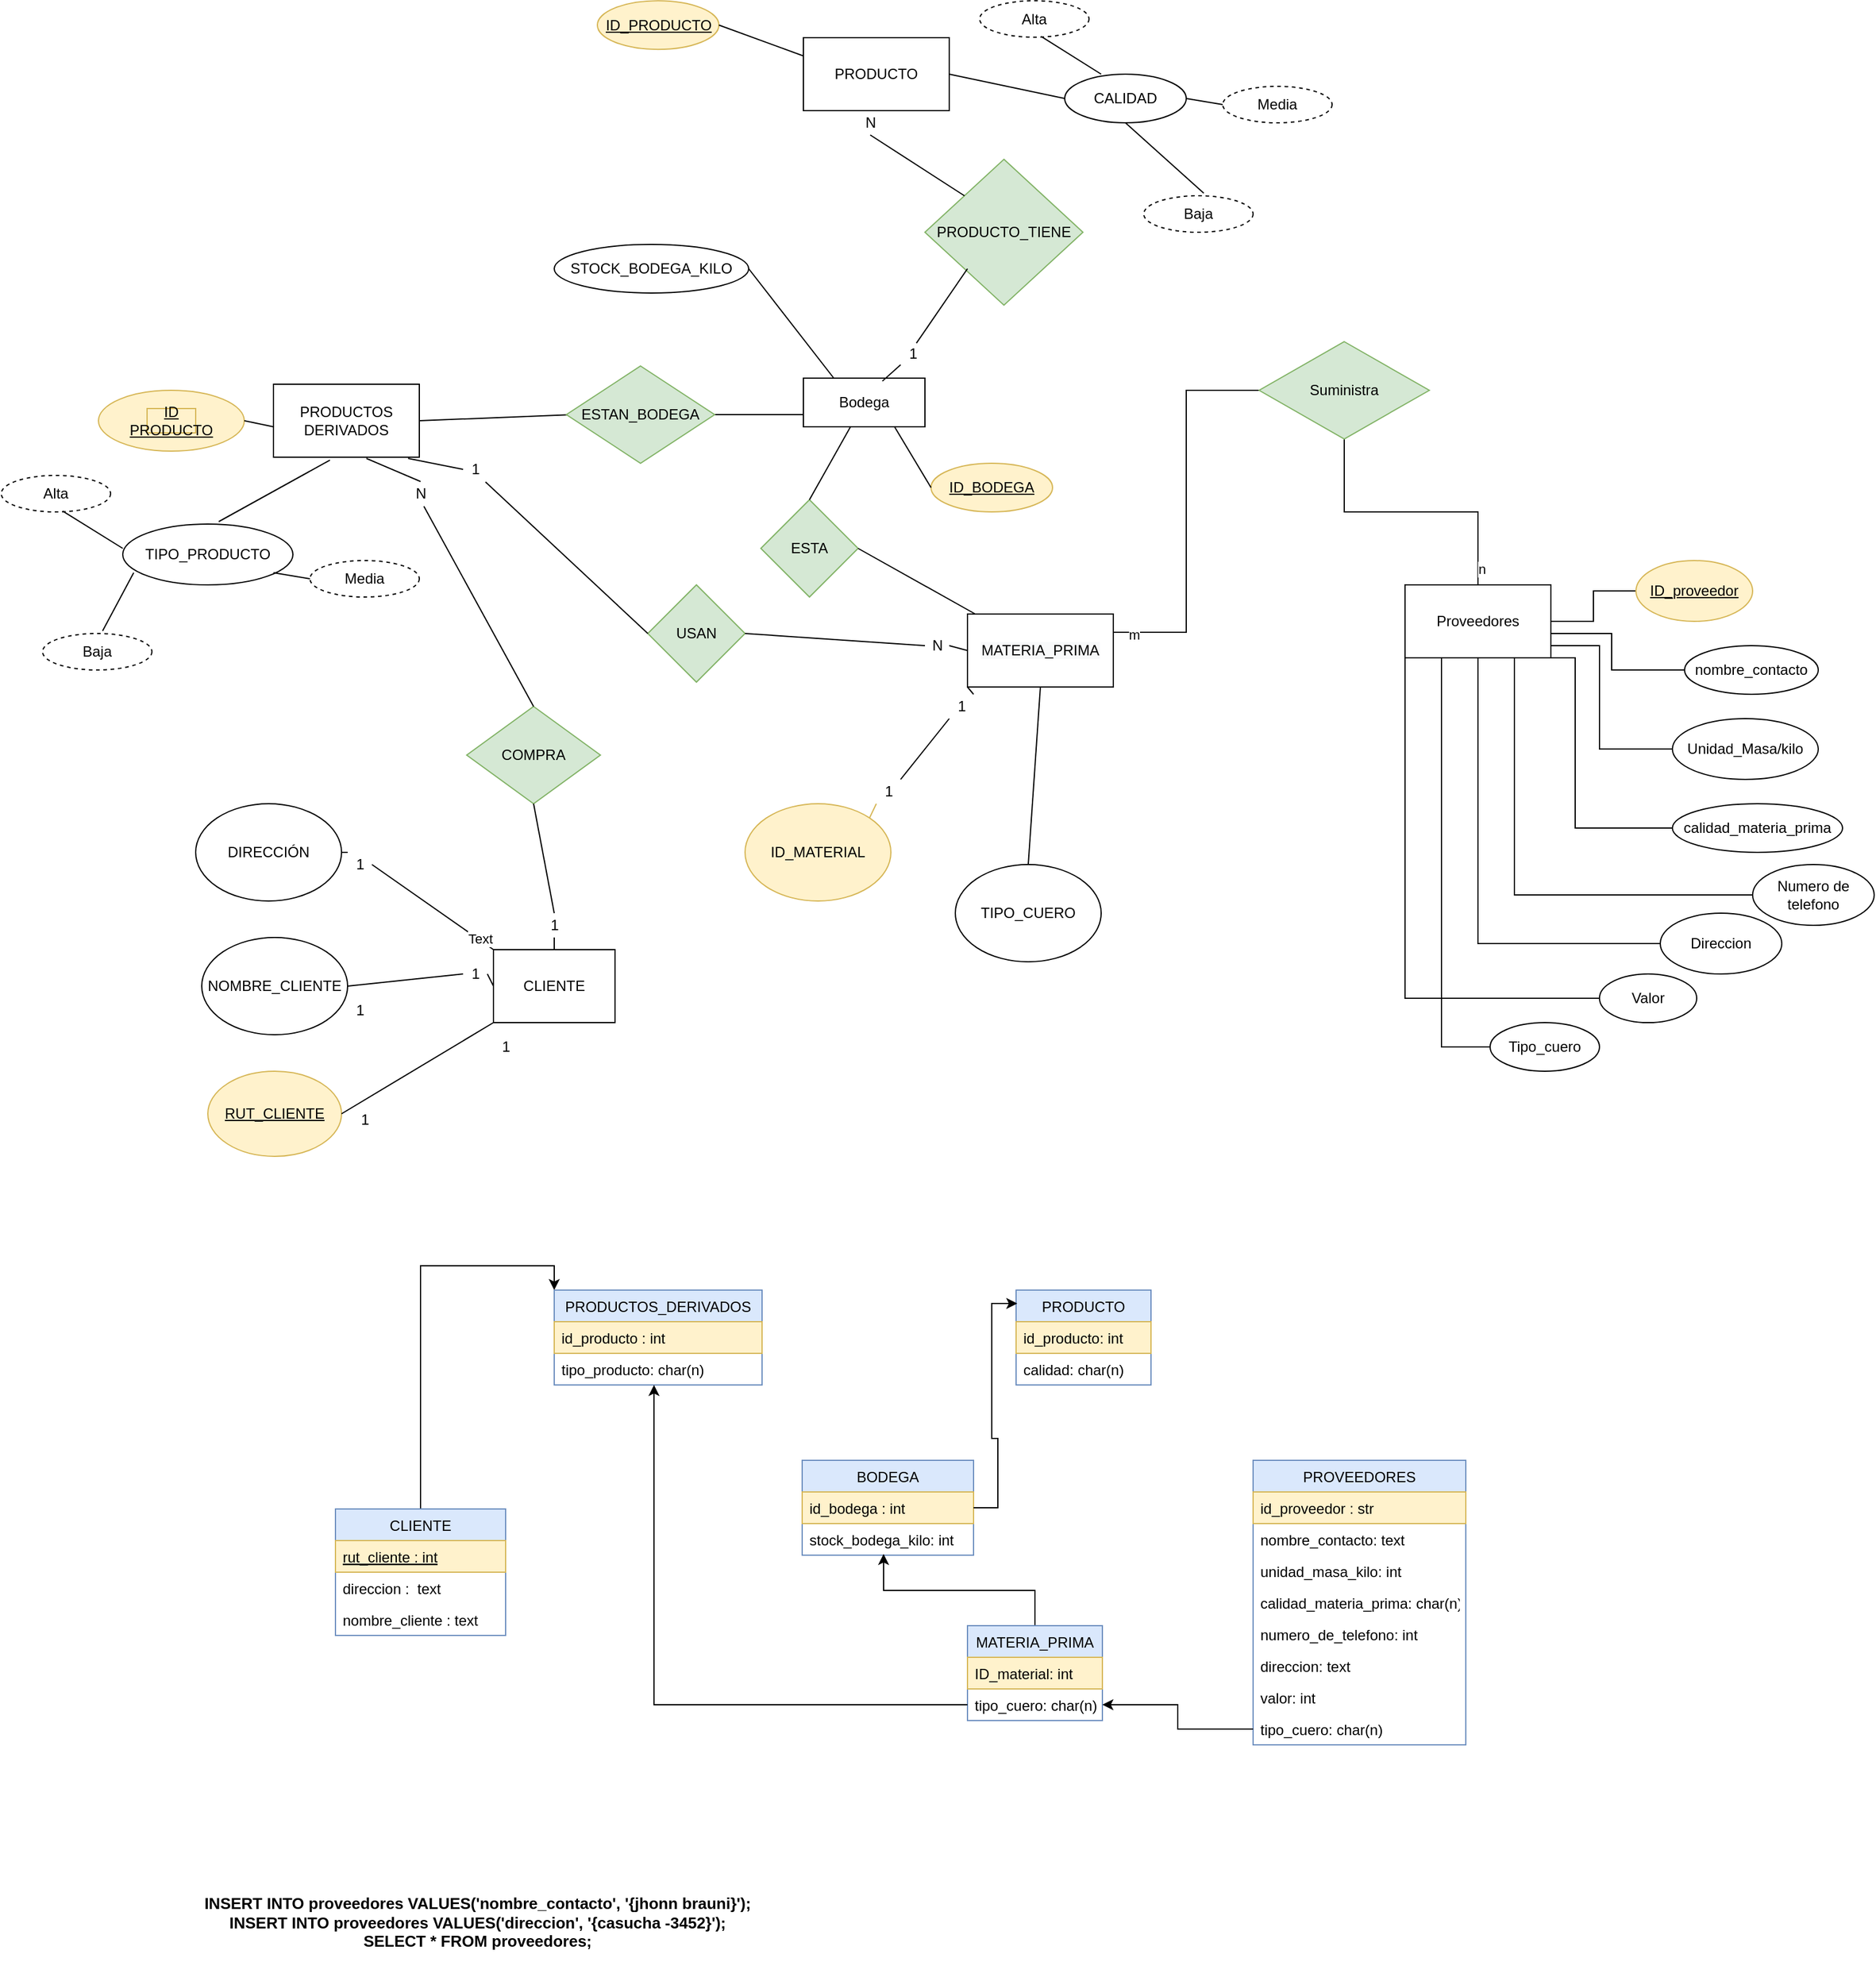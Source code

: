 <mxfile version="14.1.8" type="device" pages="5"><diagram id="hIqfdU7n1S1ffhQA7G08" name="Página-1"><mxGraphModel dx="2249" dy="822" grid="1" gridSize="10" guides="1" tooltips="1" connect="1" arrows="1" fold="1" page="1" pageScale="1" pageWidth="827" pageHeight="1169" math="0" shadow="0"><root><mxCell id="0"/><mxCell id="1" parent="0"/><mxCell id="x_A8CQKIZHfdacArziRw-9" style="edgeStyle=orthogonalEdgeStyle;rounded=0;orthogonalLoop=1;jettySize=auto;html=1;exitX=1;exitY=0.5;exitDx=0;exitDy=0;entryX=0;entryY=0.5;entryDx=0;entryDy=0;endArrow=none;endFill=0;" parent="1" source="x_A8CQKIZHfdacArziRw-1" target="x_A8CQKIZHfdacArziRw-4" edge="1"><mxGeometry relative="1" as="geometry"/></mxCell><mxCell id="x_A8CQKIZHfdacArziRw-10" style="edgeStyle=orthogonalEdgeStyle;rounded=0;orthogonalLoop=1;jettySize=auto;html=1;exitX=1;exitY=0.5;exitDx=0;exitDy=0;endArrow=none;endFill=0;" parent="1" source="x_A8CQKIZHfdacArziRw-1" target="x_A8CQKIZHfdacArziRw-8" edge="1"><mxGeometry relative="1" as="geometry"><Array as="points"><mxPoint x="470" y="540"/><mxPoint x="520" y="540"/><mxPoint x="520" y="570"/></Array></mxGeometry></mxCell><mxCell id="x_A8CQKIZHfdacArziRw-11" style="edgeStyle=orthogonalEdgeStyle;rounded=0;orthogonalLoop=1;jettySize=auto;html=1;exitX=1;exitY=0.75;exitDx=0;exitDy=0;entryX=0;entryY=0.5;entryDx=0;entryDy=0;endArrow=none;endFill=0;" parent="1" source="x_A8CQKIZHfdacArziRw-1" target="x_A8CQKIZHfdacArziRw-6" edge="1"><mxGeometry relative="1" as="geometry"><Array as="points"><mxPoint x="470" y="550"/><mxPoint x="510" y="550"/><mxPoint x="510" y="635"/></Array></mxGeometry></mxCell><mxCell id="x_A8CQKIZHfdacArziRw-12" style="edgeStyle=orthogonalEdgeStyle;rounded=0;orthogonalLoop=1;jettySize=auto;html=1;exitX=1;exitY=1;exitDx=0;exitDy=0;entryX=0;entryY=0.5;entryDx=0;entryDy=0;endArrow=none;endFill=0;" parent="1" source="x_A8CQKIZHfdacArziRw-1" target="x_A8CQKIZHfdacArziRw-5" edge="1"><mxGeometry relative="1" as="geometry"><Array as="points"><mxPoint x="490" y="560"/><mxPoint x="490" y="700"/></Array></mxGeometry></mxCell><mxCell id="x_A8CQKIZHfdacArziRw-13" style="edgeStyle=orthogonalEdgeStyle;rounded=0;orthogonalLoop=1;jettySize=auto;html=1;exitX=0.75;exitY=1;exitDx=0;exitDy=0;entryX=0;entryY=0.5;entryDx=0;entryDy=0;endArrow=none;endFill=0;" parent="1" source="x_A8CQKIZHfdacArziRw-1" target="x_A8CQKIZHfdacArziRw-3" edge="1"><mxGeometry relative="1" as="geometry"/></mxCell><mxCell id="x_A8CQKIZHfdacArziRw-14" style="edgeStyle=orthogonalEdgeStyle;rounded=0;orthogonalLoop=1;jettySize=auto;html=1;exitX=0;exitY=1;exitDx=0;exitDy=0;entryX=0;entryY=0.5;entryDx=0;entryDy=0;endArrow=none;endFill=0;" parent="1" source="x_A8CQKIZHfdacArziRw-1" target="x_A8CQKIZHfdacArziRw-7" edge="1"><mxGeometry relative="1" as="geometry"/></mxCell><mxCell id="x_A8CQKIZHfdacArziRw-15" style="edgeStyle=orthogonalEdgeStyle;rounded=0;orthogonalLoop=1;jettySize=auto;html=1;exitX=0.25;exitY=1;exitDx=0;exitDy=0;entryX=0;entryY=0.5;entryDx=0;entryDy=0;endArrow=none;endFill=0;" parent="1" source="x_A8CQKIZHfdacArziRw-1" target="x_A8CQKIZHfdacArziRw-2" edge="1"><mxGeometry relative="1" as="geometry"/></mxCell><mxCell id="x_A8CQKIZHfdacArziRw-18" style="edgeStyle=orthogonalEdgeStyle;rounded=0;orthogonalLoop=1;jettySize=auto;html=1;exitX=0.5;exitY=0;exitDx=0;exitDy=0;endArrow=none;endFill=0;" parent="1" source="x_A8CQKIZHfdacArziRw-1" target="x_A8CQKIZHfdacArziRw-16" edge="1"><mxGeometry relative="1" as="geometry"/></mxCell><mxCell id="5MFyfMX0RV6XHYQ80LEz-1" value="n" style="edgeLabel;html=1;align=center;verticalAlign=middle;resizable=0;points=[];" parent="x_A8CQKIZHfdacArziRw-18" vertex="1" connectable="0"><mxGeometry x="-0.887" y="-3" relative="1" as="geometry"><mxPoint as="offset"/></mxGeometry></mxCell><mxCell id="x_A8CQKIZHfdacArziRw-22" style="edgeStyle=orthogonalEdgeStyle;rounded=0;orthogonalLoop=1;jettySize=auto;html=1;exitX=0.5;exitY=1;exitDx=0;exitDy=0;entryX=0;entryY=0.5;entryDx=0;entryDy=0;endArrow=none;endFill=0;" parent="1" source="x_A8CQKIZHfdacArziRw-1" target="x_A8CQKIZHfdacArziRw-21" edge="1"><mxGeometry relative="1" as="geometry"/></mxCell><mxCell id="x_A8CQKIZHfdacArziRw-1" value="Proveedores" style="rounded=0;whiteSpace=wrap;html=1;" parent="1" vertex="1"><mxGeometry x="350" y="500" width="120" height="60" as="geometry"/></mxCell><mxCell id="x_A8CQKIZHfdacArziRw-2" value="Tipo_cuero" style="ellipse;whiteSpace=wrap;html=1;" parent="1" vertex="1"><mxGeometry x="420" y="860" width="90" height="40" as="geometry"/></mxCell><mxCell id="x_A8CQKIZHfdacArziRw-3" value="Numero de telefono" style="ellipse;whiteSpace=wrap;html=1;" parent="1" vertex="1"><mxGeometry x="636" y="730" width="100" height="50" as="geometry"/></mxCell><mxCell id="x_A8CQKIZHfdacArziRw-4" value="&lt;u&gt;ID_proveedor&lt;/u&gt;" style="ellipse;whiteSpace=wrap;html=1;fillColor=#fff2cc;strokeColor=#d6b656;" parent="1" vertex="1"><mxGeometry x="540" y="480" width="96" height="50" as="geometry"/></mxCell><mxCell id="x_A8CQKIZHfdacArziRw-5" value="calidad_materia_prima" style="ellipse;whiteSpace=wrap;html=1;" parent="1" vertex="1"><mxGeometry x="570" y="680" width="140" height="40" as="geometry"/></mxCell><mxCell id="x_A8CQKIZHfdacArziRw-6" value="Unidad_Masa/kilo" style="ellipse;whiteSpace=wrap;html=1;" parent="1" vertex="1"><mxGeometry x="570" y="610" width="120" height="50" as="geometry"/></mxCell><mxCell id="x_A8CQKIZHfdacArziRw-7" value="Valor" style="ellipse;whiteSpace=wrap;html=1;" parent="1" vertex="1"><mxGeometry x="510" y="820" width="80" height="40" as="geometry"/></mxCell><mxCell id="x_A8CQKIZHfdacArziRw-8" value="nombre_contacto" style="ellipse;whiteSpace=wrap;html=1;" parent="1" vertex="1"><mxGeometry x="580" y="550" width="110" height="40" as="geometry"/></mxCell><mxCell id="x_A8CQKIZHfdacArziRw-19" style="edgeStyle=orthogonalEdgeStyle;rounded=0;orthogonalLoop=1;jettySize=auto;html=1;exitX=0;exitY=0.5;exitDx=0;exitDy=0;entryX=1;entryY=0.25;entryDx=0;entryDy=0;endArrow=none;endFill=0;" parent="1" source="x_A8CQKIZHfdacArziRw-16" target="gBLajCyk4Cpue3ALKA1t-44" edge="1"><mxGeometry relative="1" as="geometry"><mxPoint x="410" y="270" as="targetPoint"/></mxGeometry></mxCell><mxCell id="5MFyfMX0RV6XHYQ80LEz-2" value="m" style="edgeLabel;html=1;align=center;verticalAlign=middle;resizable=0;points=[];" parent="x_A8CQKIZHfdacArziRw-19" vertex="1" connectable="0"><mxGeometry x="0.893" y="2" relative="1" as="geometry"><mxPoint as="offset"/></mxGeometry></mxCell><mxCell id="x_A8CQKIZHfdacArziRw-16" value="Suministra" style="rhombus;whiteSpace=wrap;html=1;fillColor=#d5e8d4;strokeColor=#82b366;" parent="1" vertex="1"><mxGeometry x="230" y="300" width="140" height="80" as="geometry"/></mxCell><mxCell id="x_A8CQKIZHfdacArziRw-21" value="Direccion" style="ellipse;whiteSpace=wrap;html=1;" parent="1" vertex="1"><mxGeometry x="560" y="770" width="100" height="50" as="geometry"/></mxCell><mxCell id="rSr2PebFrw-9zABFMYdW-1" value="CLIENTE" style="rounded=0;whiteSpace=wrap;html=1;" parent="1" vertex="1"><mxGeometry x="-400" y="800" width="100" height="60" as="geometry"/></mxCell><mxCell id="rSr2PebFrw-9zABFMYdW-2" value="&lt;u&gt;RUT_CLIENTE&lt;/u&gt;" style="ellipse;whiteSpace=wrap;html=1;fillColor=#fff2cc;strokeColor=#d6b656;" parent="1" vertex="1"><mxGeometry x="-635" y="900" width="110" height="70" as="geometry"/></mxCell><mxCell id="rSr2PebFrw-9zABFMYdW-3" value="" style="endArrow=none;html=1;entryX=0;entryY=1;entryDx=0;entryDy=0;exitX=1;exitY=0.5;exitDx=0;exitDy=0;startArrow=none;startFill=0;" parent="1" source="rSr2PebFrw-9zABFMYdW-2" target="rSr2PebFrw-9zABFMYdW-1" edge="1"><mxGeometry width="50" height="50" relative="1" as="geometry"><mxPoint x="-575" y="1060" as="sourcePoint"/><mxPoint x="-525" y="1010" as="targetPoint"/></mxGeometry></mxCell><mxCell id="rSr2PebFrw-9zABFMYdW-4" value="NOMBRE_CLIENTE" style="ellipse;whiteSpace=wrap;html=1;" parent="1" vertex="1"><mxGeometry x="-640" y="790" width="120" height="80" as="geometry"/></mxCell><mxCell id="rSr2PebFrw-9zABFMYdW-5" value="" style="endArrow=none;html=1;exitX=0;exitY=0.5;exitDx=0;exitDy=0;entryX=1;entryY=0.5;entryDx=0;entryDy=0;startArrow=none;startFill=0;endFill=0;" parent="1" source="gBLajCyk4Cpue3ALKA1t-69" target="rSr2PebFrw-9zABFMYdW-4" edge="1"><mxGeometry width="50" height="50" relative="1" as="geometry"><mxPoint x="-375" y="860" as="sourcePoint"/><mxPoint x="-520" y="830" as="targetPoint"/></mxGeometry></mxCell><mxCell id="rSr2PebFrw-9zABFMYdW-6" value="DIRECCIÓN" style="ellipse;whiteSpace=wrap;html=1;" parent="1" vertex="1"><mxGeometry x="-645" y="680" width="120" height="80" as="geometry"/></mxCell><mxCell id="rSr2PebFrw-9zABFMYdW-7" value="" style="endArrow=none;html=1;entryX=1;entryY=0.5;entryDx=0;entryDy=0;exitX=0;exitY=0;exitDx=0;exitDy=0;startArrow=none;startFill=0;endFill=0;" parent="1" source="gBLajCyk4Cpue3ALKA1t-68" target="rSr2PebFrw-9zABFMYdW-6" edge="1"><mxGeometry width="50" height="50" relative="1" as="geometry"><mxPoint x="-385" y="920" as="sourcePoint"/><mxPoint x="-315" y="840" as="targetPoint"/></mxGeometry></mxCell><mxCell id="rSr2PebFrw-9zABFMYdW-8" value="COMPRA" style="rhombus;whiteSpace=wrap;html=1;fillColor=#d5e8d4;strokeColor=#82b366;" parent="1" vertex="1"><mxGeometry x="-422" y="600" width="110" height="80" as="geometry"/></mxCell><mxCell id="rSr2PebFrw-9zABFMYdW-9" value="" style="endArrow=none;html=1;entryX=0.5;entryY=1;entryDx=0;entryDy=0;endFill=0;exitX=0.5;exitY=0;exitDx=0;exitDy=0;" parent="1" source="gBLajCyk4Cpue3ALKA1t-67" target="rSr2PebFrw-9zABFMYdW-8" edge="1"><mxGeometry width="50" height="50" relative="1" as="geometry"><mxPoint x="-270" y="980" as="sourcePoint"/><mxPoint x="-220" y="930" as="targetPoint"/></mxGeometry></mxCell><mxCell id="EytT8_JIxfbgVRzX2H4Z-1" value="Bodega" style="whiteSpace=wrap;html=1;align=center;" parent="1" vertex="1"><mxGeometry x="-145" y="330" width="100" height="40" as="geometry"/></mxCell><mxCell id="EytT8_JIxfbgVRzX2H4Z-2" value="STOCK_BODEGA_KILO" style="ellipse;whiteSpace=wrap;html=1;align=center;" parent="1" vertex="1"><mxGeometry x="-350" y="220" width="160" height="40" as="geometry"/></mxCell><mxCell id="EytT8_JIxfbgVRzX2H4Z-3" value="&lt;u&gt;ID_BODEGA&lt;/u&gt;" style="ellipse;whiteSpace=wrap;html=1;align=center;fillColor=#fff2cc;strokeColor=#d6b656;" parent="1" vertex="1"><mxGeometry x="-40" y="400" width="100" height="40" as="geometry"/></mxCell><mxCell id="EytT8_JIxfbgVRzX2H4Z-5" value="CALIDAD" style="ellipse;whiteSpace=wrap;html=1;align=center;" parent="1" vertex="1"><mxGeometry x="70" y="80" width="100" height="40" as="geometry"/></mxCell><mxCell id="EytT8_JIxfbgVRzX2H4Z-9" value="" style="endArrow=none;html=1;entryX=1;entryY=0.5;entryDx=0;entryDy=0;exitX=0.25;exitY=0;exitDx=0;exitDy=0;endFill=0;" parent="1" source="EytT8_JIxfbgVRzX2H4Z-1" target="EytT8_JIxfbgVRzX2H4Z-2" edge="1"><mxGeometry width="50" height="50" relative="1" as="geometry"><mxPoint x="-320" y="380" as="sourcePoint"/><mxPoint x="-270" y="330" as="targetPoint"/></mxGeometry></mxCell><mxCell id="EytT8_JIxfbgVRzX2H4Z-11" value="" style="endArrow=none;html=1;entryX=1;entryY=0.5;entryDx=0;entryDy=0;exitX=0;exitY=0.5;exitDx=0;exitDy=0;endFill=0;" parent="1" source="EytT8_JIxfbgVRzX2H4Z-5" target="gBLajCyk4Cpue3ALKA1t-31" edge="1"><mxGeometry width="50" height="50" relative="1" as="geometry"><mxPoint x="-320" y="380" as="sourcePoint"/><mxPoint x="-270" y="330" as="targetPoint"/></mxGeometry></mxCell><mxCell id="NEeTNmDTolal9bsv28LS-25" value="&lt;u&gt;ID_PRODUCTO&lt;/u&gt;" style="ellipse;whiteSpace=wrap;html=1;align=center;fillColor=#fff2cc;strokeColor=#d6b656;" parent="1" vertex="1"><mxGeometry x="-314.5" y="19.6" width="100" height="40" as="geometry"/></mxCell><mxCell id="NEeTNmDTolal9bsv28LS-26" value="" style="endArrow=none;html=1;entryX=0;entryY=0.25;entryDx=0;entryDy=0;exitX=1;exitY=0.5;exitDx=0;exitDy=0;startArrow=none;startFill=0;" parent="1" source="NEeTNmDTolal9bsv28LS-25" target="gBLajCyk4Cpue3ALKA1t-31" edge="1"><mxGeometry width="50" height="50" relative="1" as="geometry"><mxPoint x="-740" y="150" as="sourcePoint"/><mxPoint x="-690" y="100" as="targetPoint"/></mxGeometry></mxCell><mxCell id="gBLajCyk4Cpue3ALKA1t-1" value="PRODUCTOS DERIVADOS" style="rounded=0;whiteSpace=wrap;html=1;" parent="1" vertex="1"><mxGeometry x="-581" y="335" width="120" height="60" as="geometry"/></mxCell><mxCell id="gBLajCyk4Cpue3ALKA1t-2" value="TIPO_PRODUCTO" style="ellipse;whiteSpace=wrap;html=1;" parent="1" vertex="1"><mxGeometry x="-705" y="450" width="140" height="50" as="geometry"/></mxCell><mxCell id="gBLajCyk4Cpue3ALKA1t-10" value="" style="ellipse;whiteSpace=wrap;html=1;dashed=1;" parent="1" vertex="1"><mxGeometry x="-805" y="410" width="90" height="30" as="geometry"/></mxCell><mxCell id="gBLajCyk4Cpue3ALKA1t-11" value="Alta" style="text;html=1;strokeColor=none;fillColor=none;align=center;verticalAlign=middle;whiteSpace=wrap;rounded=0;" parent="1" vertex="1"><mxGeometry x="-780" y="415" width="40" height="20" as="geometry"/></mxCell><mxCell id="gBLajCyk4Cpue3ALKA1t-12" value="" style="ellipse;whiteSpace=wrap;html=1;dashed=1;" parent="1" vertex="1"><mxGeometry x="-771" y="540" width="90" height="30" as="geometry"/></mxCell><mxCell id="gBLajCyk4Cpue3ALKA1t-13" value="Baja" style="text;html=1;strokeColor=none;fillColor=none;align=center;verticalAlign=middle;whiteSpace=wrap;rounded=0;" parent="1" vertex="1"><mxGeometry x="-746" y="545" width="40" height="20" as="geometry"/></mxCell><mxCell id="gBLajCyk4Cpue3ALKA1t-14" value="" style="ellipse;whiteSpace=wrap;html=1;dashed=1;" parent="1" vertex="1"><mxGeometry x="-551" y="480" width="90" height="30" as="geometry"/></mxCell><mxCell id="gBLajCyk4Cpue3ALKA1t-15" value="Media" style="text;html=1;strokeColor=none;fillColor=none;align=center;verticalAlign=middle;whiteSpace=wrap;rounded=0;" parent="1" vertex="1"><mxGeometry x="-526" y="485" width="40" height="20" as="geometry"/></mxCell><mxCell id="gBLajCyk4Cpue3ALKA1t-18" value="" style="endArrow=none;html=1;exitX=0.387;exitY=1.04;exitDx=0;exitDy=0;entryX=0.564;entryY=-0.04;entryDx=0;entryDy=0;entryPerimeter=0;endFill=0;exitPerimeter=0;" parent="1" source="gBLajCyk4Cpue3ALKA1t-1" target="gBLajCyk4Cpue3ALKA1t-2" edge="1"><mxGeometry width="50" height="50" relative="1" as="geometry"><mxPoint x="-365" y="350" as="sourcePoint"/><mxPoint x="-315" y="300" as="targetPoint"/></mxGeometry></mxCell><mxCell id="gBLajCyk4Cpue3ALKA1t-20" value="" style="endArrow=none;html=1;exitX=1;exitY=0.5;exitDx=0;exitDy=0;endFill=0;" parent="1" source="gBLajCyk4Cpue3ALKA1t-1" edge="1"><mxGeometry width="50" height="50" relative="1" as="geometry"><mxPoint x="-365" y="350" as="sourcePoint"/><mxPoint x="-335" y="360" as="targetPoint"/></mxGeometry></mxCell><mxCell id="gBLajCyk4Cpue3ALKA1t-21" value="" style="endArrow=none;html=1;exitX=1;exitY=0;exitDx=0;exitDy=0;entryX=0;entryY=0.5;entryDx=0;entryDy=0;endFill=0;" parent="1" edge="1"><mxGeometry width="50" height="50" relative="1" as="geometry"><mxPoint x="-218.431" y="360" as="sourcePoint"/><mxPoint x="-145" y="360" as="targetPoint"/></mxGeometry></mxCell><mxCell id="gBLajCyk4Cpue3ALKA1t-22" value="" style="endArrow=none;html=1;exitX=0.5;exitY=0;exitDx=0;exitDy=0;entryX=0.562;entryY=0.978;entryDx=0;entryDy=0;entryPerimeter=0;endFill=0;" parent="1" target="gBLajCyk4Cpue3ALKA1t-10" edge="1"><mxGeometry width="50" height="50" relative="1" as="geometry"><mxPoint x="-705" y="470" as="sourcePoint"/><mxPoint x="-735" y="460" as="targetPoint"/></mxGeometry></mxCell><mxCell id="gBLajCyk4Cpue3ALKA1t-23" value="" style="endArrow=none;html=1;entryX=0.549;entryY=-0.07;entryDx=0;entryDy=0;entryPerimeter=0;exitX=0.5;exitY=1;exitDx=0;exitDy=0;endFill=0;" parent="1" target="gBLajCyk4Cpue3ALKA1t-12" edge="1"><mxGeometry width="50" height="50" relative="1" as="geometry"><mxPoint x="-696" y="490" as="sourcePoint"/><mxPoint x="-726" y="440" as="targetPoint"/></mxGeometry></mxCell><mxCell id="gBLajCyk4Cpue3ALKA1t-24" value="" style="endArrow=none;html=1;entryX=0;entryY=0.5;entryDx=0;entryDy=0;exitX=1;exitY=0.5;exitDx=0;exitDy=0;endFill=0;" parent="1" target="gBLajCyk4Cpue3ALKA1t-14" edge="1"><mxGeometry width="50" height="50" relative="1" as="geometry"><mxPoint x="-581" y="490" as="sourcePoint"/><mxPoint x="-671" y="465" as="targetPoint"/></mxGeometry></mxCell><mxCell id="gBLajCyk4Cpue3ALKA1t-25" value="" style="ellipse;whiteSpace=wrap;html=1;fillColor=#fff2cc;strokeColor=#d6b656;" parent="1" vertex="1"><mxGeometry x="-725" y="340" width="120" height="50" as="geometry"/></mxCell><mxCell id="gBLajCyk4Cpue3ALKA1t-26" value="&lt;u&gt;ID PRODUCTO&lt;/u&gt;" style="text;html=1;strokeColor=#d6b656;fillColor=#fff2cc;align=center;verticalAlign=middle;whiteSpace=wrap;rounded=0;" parent="1" vertex="1"><mxGeometry x="-685" y="355" width="40" height="20" as="geometry"/></mxCell><mxCell id="gBLajCyk4Cpue3ALKA1t-27" value="" style="endArrow=none;html=1;exitX=1;exitY=0.5;exitDx=0;exitDy=0;entryX=0;entryY=0.583;entryDx=0;entryDy=0;entryPerimeter=0;endFill=0;" parent="1" source="gBLajCyk4Cpue3ALKA1t-25" target="gBLajCyk4Cpue3ALKA1t-1" edge="1"><mxGeometry width="50" height="50" relative="1" as="geometry"><mxPoint x="-485" y="470" as="sourcePoint"/><mxPoint x="-435" y="420" as="targetPoint"/></mxGeometry></mxCell><mxCell id="gBLajCyk4Cpue3ALKA1t-28" value="ID_MATERIAL" style="ellipse;whiteSpace=wrap;html=1;fillColor=#fff2cc;strokeColor=#d6b656;" parent="1" vertex="1"><mxGeometry x="-193" y="680" width="120" height="80" as="geometry"/></mxCell><mxCell id="gBLajCyk4Cpue3ALKA1t-30" value="" style="endArrow=none;html=1;exitX=0.5;exitY=0;exitDx=0;exitDy=0;entryX=0.637;entryY=1.017;entryDx=0;entryDy=0;entryPerimeter=0;" parent="1" source="gBLajCyk4Cpue3ALKA1t-80" target="gBLajCyk4Cpue3ALKA1t-1" edge="1"><mxGeometry width="50" height="50" relative="1" as="geometry"><mxPoint x="-110" y="570" as="sourcePoint"/><mxPoint x="-60" y="520" as="targetPoint"/><Array as="points"/></mxGeometry></mxCell><mxCell id="gBLajCyk4Cpue3ALKA1t-31" value="&lt;span&gt;PRODUCTO&lt;/span&gt;" style="rounded=0;whiteSpace=wrap;html=1;" parent="1" vertex="1"><mxGeometry x="-145" y="50" width="120" height="60" as="geometry"/></mxCell><mxCell id="gBLajCyk4Cpue3ALKA1t-34" value="PRODUCTO_TIENE" style="rhombus;whiteSpace=wrap;html=1;fillColor=#d5e8d4;strokeColor=#82b366;" parent="1" vertex="1"><mxGeometry x="-45" y="150" width="130" height="120" as="geometry"/></mxCell><mxCell id="gBLajCyk4Cpue3ALKA1t-35" value="" style="endArrow=none;html=1;exitX=0;exitY=0.5;exitDx=0;exitDy=0;" parent="1" source="EytT8_JIxfbgVRzX2H4Z-3" edge="1"><mxGeometry width="50" height="50" relative="1" as="geometry"><mxPoint x="-120" y="420" as="sourcePoint"/><mxPoint x="-70" y="370" as="targetPoint"/></mxGeometry></mxCell><mxCell id="gBLajCyk4Cpue3ALKA1t-36" value="" style="endArrow=none;html=1;exitX=0.65;exitY=0.061;exitDx=0;exitDy=0;exitPerimeter=0;" parent="1" source="gBLajCyk4Cpue3ALKA1t-38" edge="1"><mxGeometry width="50" height="50" relative="1" as="geometry"><mxPoint x="-60" y="290" as="sourcePoint"/><mxPoint x="-10" y="240" as="targetPoint"/></mxGeometry></mxCell><mxCell id="gBLajCyk4Cpue3ALKA1t-37" value="" style="endArrow=none;html=1;exitX=0.5;exitY=1;exitDx=0;exitDy=0;entryX=0;entryY=0;entryDx=0;entryDy=0;" parent="1" source="gBLajCyk4Cpue3ALKA1t-40" target="gBLajCyk4Cpue3ALKA1t-34" edge="1"><mxGeometry width="50" height="50" relative="1" as="geometry"><mxPoint x="-70" y="342.44" as="sourcePoint"/><mxPoint y="250" as="targetPoint"/></mxGeometry></mxCell><mxCell id="gBLajCyk4Cpue3ALKA1t-38" value="1" style="text;html=1;resizable=0;autosize=1;align=center;verticalAlign=middle;points=[];fillColor=none;strokeColor=none;rounded=0;" parent="1" vertex="1"><mxGeometry x="-65" y="300" width="20" height="20" as="geometry"/></mxCell><mxCell id="gBLajCyk4Cpue3ALKA1t-39" value="" style="endArrow=none;html=1;exitX=0.65;exitY=0.061;exitDx=0;exitDy=0;exitPerimeter=0;" parent="1" source="EytT8_JIxfbgVRzX2H4Z-1" target="gBLajCyk4Cpue3ALKA1t-38" edge="1"><mxGeometry width="50" height="50" relative="1" as="geometry"><mxPoint x="-80" y="332.44" as="sourcePoint"/><mxPoint x="-10" y="240" as="targetPoint"/></mxGeometry></mxCell><mxCell id="gBLajCyk4Cpue3ALKA1t-40" value="N" style="text;html=1;resizable=0;autosize=1;align=center;verticalAlign=middle;points=[];fillColor=none;strokeColor=none;rounded=0;" parent="1" vertex="1"><mxGeometry x="-100" y="110" width="20" height="20" as="geometry"/></mxCell><mxCell id="gBLajCyk4Cpue3ALKA1t-41" value="" style="endArrow=none;html=1;exitX=0.5;exitY=1;exitDx=0;exitDy=0;entryX=0;entryY=0;entryDx=0;entryDy=0;" parent="1" source="gBLajCyk4Cpue3ALKA1t-31" target="gBLajCyk4Cpue3ALKA1t-40" edge="1"><mxGeometry width="50" height="50" relative="1" as="geometry"><mxPoint x="-85" y="110" as="sourcePoint"/><mxPoint x="-12.5" y="180" as="targetPoint"/></mxGeometry></mxCell><mxCell id="gBLajCyk4Cpue3ALKA1t-44" value="&#10;&#10;&lt;span style=&quot;color: rgb(0, 0, 0); font-family: helvetica; font-size: 12px; font-style: normal; font-weight: 400; letter-spacing: normal; text-align: center; text-indent: 0px; text-transform: none; word-spacing: 0px; background-color: rgb(248, 249, 250); display: inline; float: none;&quot;&gt;MATERIA_PRIMA&lt;/span&gt;&#10;&#10;" style="rounded=0;whiteSpace=wrap;html=1;" parent="1" vertex="1"><mxGeometry x="-10" y="524" width="120" height="60" as="geometry"/></mxCell><mxCell id="gBLajCyk4Cpue3ALKA1t-45" value="" style="endArrow=none;html=1;entryX=0;entryY=1;entryDx=0;entryDy=0;exitX=1;exitY=0;exitDx=0;exitDy=0;" parent="1" source="gBLajCyk4Cpue3ALKA1t-66" target="gBLajCyk4Cpue3ALKA1t-44" edge="1"><mxGeometry width="50" height="50" relative="1" as="geometry"><mxPoint x="-180" y="540" as="sourcePoint"/><mxPoint x="-130" y="490" as="targetPoint"/></mxGeometry></mxCell><mxCell id="gBLajCyk4Cpue3ALKA1t-46" value="TIPO_CUERO" style="ellipse;whiteSpace=wrap;html=1;" parent="1" vertex="1"><mxGeometry x="-20" y="730" width="120" height="80" as="geometry"/></mxCell><mxCell id="gBLajCyk4Cpue3ALKA1t-47" value="" style="endArrow=none;html=1;entryX=0.5;entryY=1;entryDx=0;entryDy=0;exitX=0.5;exitY=0;exitDx=0;exitDy=0;" parent="1" source="gBLajCyk4Cpue3ALKA1t-46" target="gBLajCyk4Cpue3ALKA1t-44" edge="1"><mxGeometry width="50" height="50" relative="1" as="geometry"><mxPoint x="-180" y="540" as="sourcePoint"/><mxPoint x="-130" y="490" as="targetPoint"/></mxGeometry></mxCell><mxCell id="gBLajCyk4Cpue3ALKA1t-48" value="ESTA" style="rhombus;whiteSpace=wrap;html=1;fillColor=#d5e8d4;strokeColor=#82b366;" parent="1" vertex="1"><mxGeometry x="-180" y="430" width="80" height="80" as="geometry"/></mxCell><mxCell id="gBLajCyk4Cpue3ALKA1t-49" value="" style="endArrow=none;html=1;exitX=0.5;exitY=0;exitDx=0;exitDy=0;" parent="1" source="gBLajCyk4Cpue3ALKA1t-48" target="EytT8_JIxfbgVRzX2H4Z-1" edge="1"><mxGeometry width="50" height="50" relative="1" as="geometry"><mxPoint x="-260" y="550" as="sourcePoint"/><mxPoint x="-210" y="500" as="targetPoint"/></mxGeometry></mxCell><mxCell id="gBLajCyk4Cpue3ALKA1t-50" value="" style="endArrow=none;html=1;exitX=1;exitY=0.5;exitDx=0;exitDy=0;" parent="1" source="gBLajCyk4Cpue3ALKA1t-48" target="gBLajCyk4Cpue3ALKA1t-44" edge="1"><mxGeometry width="50" height="50" relative="1" as="geometry"><mxPoint x="-180" y="540" as="sourcePoint"/><mxPoint x="-130" y="490" as="targetPoint"/></mxGeometry></mxCell><mxCell id="gBLajCyk4Cpue3ALKA1t-51" value="USAN" style="rhombus;whiteSpace=wrap;html=1;fillColor=#d5e8d4;strokeColor=#82b366;" parent="1" vertex="1"><mxGeometry x="-273" y="500" width="80" height="80" as="geometry"/></mxCell><mxCell id="gBLajCyk4Cpue3ALKA1t-52" value="" style="endArrow=none;html=1;entryX=0;entryY=0.5;entryDx=0;entryDy=0;exitX=1;exitY=0.5;exitDx=0;exitDy=0;" parent="1" source="gBLajCyk4Cpue3ALKA1t-79" target="gBLajCyk4Cpue3ALKA1t-44" edge="1"><mxGeometry width="50" height="50" relative="1" as="geometry"><mxPoint x="-180" y="540" as="sourcePoint"/><mxPoint x="-130" y="490" as="targetPoint"/></mxGeometry></mxCell><mxCell id="gBLajCyk4Cpue3ALKA1t-53" value="" style="endArrow=none;html=1;entryX=0.923;entryY=1.017;entryDx=0;entryDy=0;entryPerimeter=0;exitX=0;exitY=0.5;exitDx=0;exitDy=0;" parent="1" source="gBLajCyk4Cpue3ALKA1t-83" target="gBLajCyk4Cpue3ALKA1t-1" edge="1"><mxGeometry width="50" height="50" relative="1" as="geometry"><mxPoint x="-180" y="540" as="sourcePoint"/><mxPoint x="-130" y="490" as="targetPoint"/><Array as="points"/></mxGeometry></mxCell><mxCell id="gBLajCyk4Cpue3ALKA1t-55" value="" style="ellipse;whiteSpace=wrap;html=1;dashed=1;" parent="1" vertex="1"><mxGeometry y="19.6" width="90" height="30" as="geometry"/></mxCell><mxCell id="gBLajCyk4Cpue3ALKA1t-56" value="Alta" style="text;html=1;strokeColor=none;fillColor=none;align=center;verticalAlign=middle;whiteSpace=wrap;rounded=0;" parent="1" vertex="1"><mxGeometry x="25" y="24.6" width="40" height="20" as="geometry"/></mxCell><mxCell id="gBLajCyk4Cpue3ALKA1t-57" value="" style="ellipse;whiteSpace=wrap;html=1;dashed=1;" parent="1" vertex="1"><mxGeometry x="135" y="180.0" width="90" height="30" as="geometry"/></mxCell><mxCell id="gBLajCyk4Cpue3ALKA1t-58" value="Baja" style="text;html=1;strokeColor=none;fillColor=none;align=center;verticalAlign=middle;whiteSpace=wrap;rounded=0;" parent="1" vertex="1"><mxGeometry x="160" y="185.0" width="40" height="20" as="geometry"/></mxCell><mxCell id="gBLajCyk4Cpue3ALKA1t-59" value="" style="ellipse;whiteSpace=wrap;html=1;dashed=1;" parent="1" vertex="1"><mxGeometry x="200" y="90.0" width="90" height="30" as="geometry"/></mxCell><mxCell id="gBLajCyk4Cpue3ALKA1t-60" value="Media" style="text;html=1;strokeColor=none;fillColor=none;align=center;verticalAlign=middle;whiteSpace=wrap;rounded=0;" parent="1" vertex="1"><mxGeometry x="225" y="95.0" width="40" height="20" as="geometry"/></mxCell><mxCell id="gBLajCyk4Cpue3ALKA1t-62" value="" style="endArrow=none;html=1;entryX=0.562;entryY=0.978;entryDx=0;entryDy=0;entryPerimeter=0;endFill=0;" parent="1" target="gBLajCyk4Cpue3ALKA1t-55" edge="1"><mxGeometry width="50" height="50" relative="1" as="geometry"><mxPoint x="100" y="80" as="sourcePoint"/><mxPoint x="70" y="69.6" as="targetPoint"/></mxGeometry></mxCell><mxCell id="gBLajCyk4Cpue3ALKA1t-63" value="" style="endArrow=none;html=1;entryX=0.549;entryY=-0.07;entryDx=0;entryDy=0;entryPerimeter=0;exitX=0.5;exitY=1;exitDx=0;exitDy=0;endFill=0;" parent="1" source="EytT8_JIxfbgVRzX2H4Z-5" target="gBLajCyk4Cpue3ALKA1t-57" edge="1"><mxGeometry width="50" height="50" relative="1" as="geometry"><mxPoint x="150" y="120.0" as="sourcePoint"/><mxPoint x="120" y="70.0" as="targetPoint"/></mxGeometry></mxCell><mxCell id="gBLajCyk4Cpue3ALKA1t-64" value="" style="endArrow=none;html=1;entryX=0;entryY=0.5;entryDx=0;entryDy=0;exitX=1;exitY=0.5;exitDx=0;exitDy=0;endFill=0;" parent="1" target="gBLajCyk4Cpue3ALKA1t-59" edge="1"><mxGeometry width="50" height="50" relative="1" as="geometry"><mxPoint x="170" y="100.0" as="sourcePoint"/><mxPoint x="80" y="75.0" as="targetPoint"/></mxGeometry></mxCell><mxCell id="gBLajCyk4Cpue3ALKA1t-70" value="1" style="text;html=1;resizable=0;autosize=1;align=center;verticalAlign=middle;points=[];fillColor=none;strokeColor=none;rounded=0;" parent="1" vertex="1"><mxGeometry x="-520" y="840" width="20" height="20" as="geometry"/></mxCell><mxCell id="gBLajCyk4Cpue3ALKA1t-71" value="1" style="text;html=1;resizable=0;autosize=1;align=center;verticalAlign=middle;points=[];fillColor=none;strokeColor=none;rounded=0;" parent="1" vertex="1"><mxGeometry x="-516" y="930" width="20" height="20" as="geometry"/></mxCell><mxCell id="gBLajCyk4Cpue3ALKA1t-72" value="1" style="text;html=1;resizable=0;autosize=1;align=center;verticalAlign=middle;points=[];fillColor=none;strokeColor=none;rounded=0;" parent="1" vertex="1"><mxGeometry x="-400" y="870" width="20" height="20" as="geometry"/></mxCell><mxCell id="gBLajCyk4Cpue3ALKA1t-69" value="1" style="text;html=1;resizable=0;autosize=1;align=center;verticalAlign=middle;points=[];fillColor=none;strokeColor=none;rounded=0;" parent="1" vertex="1"><mxGeometry x="-425" y="810" width="20" height="20" as="geometry"/></mxCell><mxCell id="gBLajCyk4Cpue3ALKA1t-73" value="" style="endArrow=none;html=1;exitX=0;exitY=0.5;exitDx=0;exitDy=0;entryX=1;entryY=0.5;entryDx=0;entryDy=0;startArrow=none;startFill=0;endFill=0;" parent="1" source="rSr2PebFrw-9zABFMYdW-1" target="gBLajCyk4Cpue3ALKA1t-69" edge="1"><mxGeometry width="50" height="50" relative="1" as="geometry"><mxPoint x="-400" y="830" as="sourcePoint"/><mxPoint x="-520" y="830" as="targetPoint"/></mxGeometry></mxCell><mxCell id="gBLajCyk4Cpue3ALKA1t-68" value="1" style="text;html=1;resizable=0;autosize=1;align=center;verticalAlign=middle;points=[];fillColor=none;strokeColor=none;rounded=0;" parent="1" vertex="1"><mxGeometry x="-520" y="720" width="20" height="20" as="geometry"/></mxCell><mxCell id="gBLajCyk4Cpue3ALKA1t-74" value="" style="endArrow=none;html=1;entryX=1;entryY=0.5;entryDx=0;entryDy=0;exitX=0;exitY=0;exitDx=0;exitDy=0;startArrow=none;startFill=0;endFill=0;" parent="1" source="rSr2PebFrw-9zABFMYdW-1" target="gBLajCyk4Cpue3ALKA1t-68" edge="1"><mxGeometry width="50" height="50" relative="1" as="geometry"><mxPoint x="-400" y="800" as="sourcePoint"/><mxPoint x="-525" y="720" as="targetPoint"/></mxGeometry></mxCell><mxCell id="5MFyfMX0RV6XHYQ80LEz-3" value="Text" style="edgeLabel;html=1;align=center;verticalAlign=middle;resizable=0;points=[];" parent="gBLajCyk4Cpue3ALKA1t-74" vertex="1" connectable="0"><mxGeometry x="-0.768" y="-1" relative="1" as="geometry"><mxPoint as="offset"/></mxGeometry></mxCell><mxCell id="gBLajCyk4Cpue3ALKA1t-67" value="1" style="text;html=1;resizable=0;autosize=1;align=center;verticalAlign=middle;points=[];fillColor=none;strokeColor=none;rounded=0;" parent="1" vertex="1"><mxGeometry x="-360" y="770" width="20" height="20" as="geometry"/></mxCell><mxCell id="gBLajCyk4Cpue3ALKA1t-75" value="" style="endArrow=none;html=1;entryX=0.5;entryY=1;entryDx=0;entryDy=0;endFill=0;exitX=0.5;exitY=0;exitDx=0;exitDy=0;" parent="1" source="rSr2PebFrw-9zABFMYdW-1" target="gBLajCyk4Cpue3ALKA1t-67" edge="1"><mxGeometry width="50" height="50" relative="1" as="geometry"><mxPoint x="-350" y="800" as="sourcePoint"/><mxPoint x="-367" y="680" as="targetPoint"/></mxGeometry></mxCell><mxCell id="gBLajCyk4Cpue3ALKA1t-80" value="N" style="text;html=1;resizable=0;autosize=1;align=center;verticalAlign=middle;points=[];fillColor=none;strokeColor=none;rounded=0;" parent="1" vertex="1"><mxGeometry x="-470" y="415" width="20" height="20" as="geometry"/></mxCell><mxCell id="gBLajCyk4Cpue3ALKA1t-81" value="" style="endArrow=none;html=1;exitX=0.5;exitY=0;exitDx=0;exitDy=0;entryX=0.637;entryY=1.017;entryDx=0;entryDy=0;entryPerimeter=0;" parent="1" source="rSr2PebFrw-9zABFMYdW-8" target="gBLajCyk4Cpue3ALKA1t-80" edge="1"><mxGeometry width="50" height="50" relative="1" as="geometry"><mxPoint x="-367" y="600" as="sourcePoint"/><mxPoint x="-468.56" y="391.02" as="targetPoint"/><Array as="points"/></mxGeometry></mxCell><mxCell id="gBLajCyk4Cpue3ALKA1t-66" value="1" style="text;html=1;resizable=0;autosize=1;align=center;verticalAlign=middle;points=[];fillColor=none;strokeColor=none;rounded=0;" parent="1" vertex="1"><mxGeometry x="-25" y="590" width="20" height="20" as="geometry"/></mxCell><mxCell id="gBLajCyk4Cpue3ALKA1t-82" value="" style="endArrow=none;html=1;entryX=0;entryY=1;entryDx=0;entryDy=0;exitX=1;exitY=0;exitDx=0;exitDy=0;" parent="1" source="gBLajCyk4Cpue3ALKA1t-90" target="gBLajCyk4Cpue3ALKA1t-66" edge="1"><mxGeometry width="50" height="50" relative="1" as="geometry"><mxPoint x="-57.574" y="661.716" as="sourcePoint"/><mxPoint x="-10" y="584" as="targetPoint"/></mxGeometry></mxCell><mxCell id="gBLajCyk4Cpue3ALKA1t-90" value="1" style="text;html=1;resizable=0;autosize=1;align=center;verticalAlign=middle;points=[];fillColor=none;strokeColor=none;rounded=0;" parent="1" vertex="1"><mxGeometry x="-85" y="660" width="20" height="20" as="geometry"/></mxCell><mxCell id="gBLajCyk4Cpue3ALKA1t-91" value="" style="endArrow=none;html=1;entryX=0;entryY=1;entryDx=0;entryDy=0;exitX=1;exitY=0;exitDx=0;exitDy=0;fillColor=#fff2cc;strokeColor=#d6b656;" parent="1" source="gBLajCyk4Cpue3ALKA1t-28" target="gBLajCyk4Cpue3ALKA1t-90" edge="1"><mxGeometry width="50" height="50" relative="1" as="geometry"><mxPoint x="-57.574" y="661.716" as="sourcePoint"/><mxPoint x="-25" y="610" as="targetPoint"/></mxGeometry></mxCell><mxCell id="gBLajCyk4Cpue3ALKA1t-83" value="1" style="text;html=1;resizable=0;autosize=1;align=center;verticalAlign=middle;points=[];fillColor=none;strokeColor=none;rounded=0;" parent="1" vertex="1"><mxGeometry x="-425" y="395" width="20" height="20" as="geometry"/></mxCell><mxCell id="gBLajCyk4Cpue3ALKA1t-92" value="" style="endArrow=none;html=1;entryX=0.923;entryY=1.017;entryDx=0;entryDy=0;entryPerimeter=0;exitX=0;exitY=0.5;exitDx=0;exitDy=0;" parent="1" source="gBLajCyk4Cpue3ALKA1t-51" target="gBLajCyk4Cpue3ALKA1t-83" edge="1"><mxGeometry width="50" height="50" relative="1" as="geometry"><mxPoint x="-273" y="540" as="sourcePoint"/><mxPoint x="-434.24" y="391.02" as="targetPoint"/><Array as="points"/></mxGeometry></mxCell><mxCell id="gBLajCyk4Cpue3ALKA1t-79" value="N" style="text;html=1;resizable=0;autosize=1;align=center;verticalAlign=middle;points=[];fillColor=none;strokeColor=none;rounded=0;" parent="1" vertex="1"><mxGeometry x="-45" y="540" width="20" height="20" as="geometry"/></mxCell><mxCell id="gBLajCyk4Cpue3ALKA1t-93" value="" style="endArrow=none;html=1;entryX=0;entryY=0.5;entryDx=0;entryDy=0;exitX=1;exitY=0.5;exitDx=0;exitDy=0;" parent="1" source="gBLajCyk4Cpue3ALKA1t-51" target="gBLajCyk4Cpue3ALKA1t-79" edge="1"><mxGeometry width="50" height="50" relative="1" as="geometry"><mxPoint x="-193" y="540" as="sourcePoint"/><mxPoint x="-10" y="554" as="targetPoint"/></mxGeometry></mxCell><mxCell id="2X92eQ2K8Cbs1iX71IBC-37" style="edgeStyle=orthogonalEdgeStyle;rounded=0;orthogonalLoop=1;jettySize=auto;html=1;exitX=0.5;exitY=0;exitDx=0;exitDy=0;entryX=0;entryY=0;entryDx=0;entryDy=0;fontSize=13;" edge="1" parent="1" source="2X92eQ2K8Cbs1iX71IBC-1" target="2X92eQ2K8Cbs1iX71IBC-5"><mxGeometry relative="1" as="geometry"/></mxCell><mxCell id="2X92eQ2K8Cbs1iX71IBC-1" value="CLIENTE" style="swimlane;fontStyle=0;childLayout=stackLayout;horizontal=1;startSize=26;fillColor=#dae8fc;horizontalStack=0;resizeParent=1;resizeParentMax=0;resizeLast=0;collapsible=1;marginBottom=0;strokeColor=#6c8ebf;" vertex="1" parent="1"><mxGeometry x="-530" y="1260" width="140" height="104" as="geometry"/></mxCell><mxCell id="2X92eQ2K8Cbs1iX71IBC-4" value="rut_cliente : int" style="text;strokeColor=#d6b656;fillColor=#fff2cc;align=left;verticalAlign=top;spacingLeft=4;spacingRight=4;overflow=hidden;rotatable=0;points=[[0,0.5],[1,0.5]];portConstraint=eastwest;fontStyle=4" vertex="1" parent="2X92eQ2K8Cbs1iX71IBC-1"><mxGeometry y="26" width="140" height="26" as="geometry"/></mxCell><mxCell id="2X92eQ2K8Cbs1iX71IBC-2" value="direccion :  text" style="text;strokeColor=none;fillColor=none;align=left;verticalAlign=top;spacingLeft=4;spacingRight=4;overflow=hidden;rotatable=0;points=[[0,0.5],[1,0.5]];portConstraint=eastwest;" vertex="1" parent="2X92eQ2K8Cbs1iX71IBC-1"><mxGeometry y="52" width="140" height="26" as="geometry"/></mxCell><mxCell id="2X92eQ2K8Cbs1iX71IBC-3" value="nombre_cliente : text" style="text;strokeColor=none;fillColor=none;align=left;verticalAlign=top;spacingLeft=4;spacingRight=4;overflow=hidden;rotatable=0;points=[[0,0.5],[1,0.5]];portConstraint=eastwest;" vertex="1" parent="2X92eQ2K8Cbs1iX71IBC-1"><mxGeometry y="78" width="140" height="26" as="geometry"/></mxCell><mxCell id="2X92eQ2K8Cbs1iX71IBC-5" value="PRODUCTOS_DERIVADOS" style="swimlane;fontStyle=0;childLayout=stackLayout;horizontal=1;startSize=26;fillColor=#dae8fc;horizontalStack=0;resizeParent=1;resizeParentMax=0;resizeLast=0;collapsible=1;marginBottom=0;strokeColor=#6c8ebf;" vertex="1" parent="1"><mxGeometry x="-350" y="1080" width="171" height="78" as="geometry"/></mxCell><mxCell id="2X92eQ2K8Cbs1iX71IBC-6" value="id_producto : int" style="text;strokeColor=#d6b656;fillColor=#fff2cc;align=left;verticalAlign=top;spacingLeft=4;spacingRight=4;overflow=hidden;rotatable=0;points=[[0,0.5],[1,0.5]];portConstraint=eastwest;" vertex="1" parent="2X92eQ2K8Cbs1iX71IBC-5"><mxGeometry y="26" width="171" height="26" as="geometry"/></mxCell><mxCell id="2X92eQ2K8Cbs1iX71IBC-7" value="tipo_producto: char(n)" style="text;strokeColor=none;fillColor=none;align=left;verticalAlign=top;spacingLeft=4;spacingRight=4;overflow=hidden;rotatable=0;points=[[0,0.5],[1,0.5]];portConstraint=eastwest;" vertex="1" parent="2X92eQ2K8Cbs1iX71IBC-5"><mxGeometry y="52" width="171" height="26" as="geometry"/></mxCell><mxCell id="2X92eQ2K8Cbs1iX71IBC-9" value="BODEGA" style="swimlane;fontStyle=0;childLayout=stackLayout;horizontal=1;startSize=26;fillColor=#dae8fc;horizontalStack=0;resizeParent=1;resizeParentMax=0;resizeLast=0;collapsible=1;marginBottom=0;strokeColor=#6c8ebf;" vertex="1" parent="1"><mxGeometry x="-146" y="1220" width="141" height="78" as="geometry"/></mxCell><mxCell id="2X92eQ2K8Cbs1iX71IBC-10" value="id_bodega : int" style="text;strokeColor=#d6b656;fillColor=#fff2cc;align=left;verticalAlign=top;spacingLeft=4;spacingRight=4;overflow=hidden;rotatable=0;points=[[0,0.5],[1,0.5]];portConstraint=eastwest;" vertex="1" parent="2X92eQ2K8Cbs1iX71IBC-9"><mxGeometry y="26" width="141" height="26" as="geometry"/></mxCell><mxCell id="2X92eQ2K8Cbs1iX71IBC-11" value="stock_bodega_kilo: int" style="text;strokeColor=none;fillColor=none;align=left;verticalAlign=top;spacingLeft=4;spacingRight=4;overflow=hidden;rotatable=0;points=[[0,0.5],[1,0.5]];portConstraint=eastwest;" vertex="1" parent="2X92eQ2K8Cbs1iX71IBC-9"><mxGeometry y="52" width="141" height="26" as="geometry"/></mxCell><mxCell id="2X92eQ2K8Cbs1iX71IBC-13" value="PROVEEDORES" style="swimlane;fontStyle=0;childLayout=stackLayout;horizontal=1;startSize=26;fillColor=#dae8fc;horizontalStack=0;resizeParent=1;resizeParentMax=0;resizeLast=0;collapsible=1;marginBottom=0;strokeColor=#6c8ebf;" vertex="1" parent="1"><mxGeometry x="225" y="1220" width="175" height="234" as="geometry"/></mxCell><mxCell id="2X92eQ2K8Cbs1iX71IBC-14" value="id_proveedor : str&#10;" style="text;strokeColor=#d6b656;fillColor=#fff2cc;align=left;verticalAlign=top;spacingLeft=4;spacingRight=4;overflow=hidden;rotatable=0;points=[[0,0.5],[1,0.5]];portConstraint=eastwest;" vertex="1" parent="2X92eQ2K8Cbs1iX71IBC-13"><mxGeometry y="26" width="175" height="26" as="geometry"/></mxCell><mxCell id="2X92eQ2K8Cbs1iX71IBC-15" value="nombre_contacto: text&#10;" style="text;strokeColor=none;fillColor=none;align=left;verticalAlign=top;spacingLeft=4;spacingRight=4;overflow=hidden;rotatable=0;points=[[0,0.5],[1,0.5]];portConstraint=eastwest;" vertex="1" parent="2X92eQ2K8Cbs1iX71IBC-13"><mxGeometry y="52" width="175" height="26" as="geometry"/></mxCell><mxCell id="2X92eQ2K8Cbs1iX71IBC-16" value="unidad_masa_kilo: int" style="text;strokeColor=none;fillColor=none;align=left;verticalAlign=top;spacingLeft=4;spacingRight=4;overflow=hidden;rotatable=0;points=[[0,0.5],[1,0.5]];portConstraint=eastwest;" vertex="1" parent="2X92eQ2K8Cbs1iX71IBC-13"><mxGeometry y="78" width="175" height="26" as="geometry"/></mxCell><mxCell id="2X92eQ2K8Cbs1iX71IBC-25" value="calidad_materia_prima: char(n)" style="text;strokeColor=none;fillColor=none;align=left;verticalAlign=top;spacingLeft=4;spacingRight=4;overflow=hidden;rotatable=0;points=[[0,0.5],[1,0.5]];portConstraint=eastwest;" vertex="1" parent="2X92eQ2K8Cbs1iX71IBC-13"><mxGeometry y="104" width="175" height="26" as="geometry"/></mxCell><mxCell id="2X92eQ2K8Cbs1iX71IBC-26" value="numero_de_telefono: int&#10;" style="text;strokeColor=none;fillColor=none;align=left;verticalAlign=top;spacingLeft=4;spacingRight=4;overflow=hidden;rotatable=0;points=[[0,0.5],[1,0.5]];portConstraint=eastwest;" vertex="1" parent="2X92eQ2K8Cbs1iX71IBC-13"><mxGeometry y="130" width="175" height="26" as="geometry"/></mxCell><mxCell id="2X92eQ2K8Cbs1iX71IBC-24" value="direccion: text" style="text;strokeColor=none;fillColor=none;align=left;verticalAlign=top;spacingLeft=4;spacingRight=4;overflow=hidden;rotatable=0;points=[[0,0.5],[1,0.5]];portConstraint=eastwest;" vertex="1" parent="2X92eQ2K8Cbs1iX71IBC-13"><mxGeometry y="156" width="175" height="26" as="geometry"/></mxCell><mxCell id="2X92eQ2K8Cbs1iX71IBC-27" value="valor: int" style="text;strokeColor=none;fillColor=none;align=left;verticalAlign=top;spacingLeft=4;spacingRight=4;overflow=hidden;rotatable=0;points=[[0,0.5],[1,0.5]];portConstraint=eastwest;" vertex="1" parent="2X92eQ2K8Cbs1iX71IBC-13"><mxGeometry y="182" width="175" height="26" as="geometry"/></mxCell><mxCell id="2X92eQ2K8Cbs1iX71IBC-28" value="tipo_cuero: char(n)" style="text;strokeColor=none;fillColor=none;align=left;verticalAlign=top;spacingLeft=4;spacingRight=4;overflow=hidden;rotatable=0;points=[[0,0.5],[1,0.5]];portConstraint=eastwest;" vertex="1" parent="2X92eQ2K8Cbs1iX71IBC-13"><mxGeometry y="208" width="175" height="26" as="geometry"/></mxCell><mxCell id="2X92eQ2K8Cbs1iX71IBC-35" style="edgeStyle=orthogonalEdgeStyle;rounded=0;orthogonalLoop=1;jettySize=auto;html=1;exitX=0.5;exitY=0;exitDx=0;exitDy=0;entryX=0.475;entryY=0.962;entryDx=0;entryDy=0;entryPerimeter=0;fontSize=13;" edge="1" parent="1" source="2X92eQ2K8Cbs1iX71IBC-17" target="2X92eQ2K8Cbs1iX71IBC-11"><mxGeometry relative="1" as="geometry"/></mxCell><mxCell id="2X92eQ2K8Cbs1iX71IBC-17" value="MATERIA_PRIMA" style="swimlane;fontStyle=0;childLayout=stackLayout;horizontal=1;startSize=26;fillColor=#dae8fc;horizontalStack=0;resizeParent=1;resizeParentMax=0;resizeLast=0;collapsible=1;marginBottom=0;strokeColor=#6c8ebf;" vertex="1" parent="1"><mxGeometry x="-10" y="1356" width="111" height="78" as="geometry"/></mxCell><mxCell id="2X92eQ2K8Cbs1iX71IBC-18" value="ID_material: int" style="text;strokeColor=#d6b656;fillColor=#fff2cc;align=left;verticalAlign=top;spacingLeft=4;spacingRight=4;overflow=hidden;rotatable=0;points=[[0,0.5],[1,0.5]];portConstraint=eastwest;" vertex="1" parent="2X92eQ2K8Cbs1iX71IBC-17"><mxGeometry y="26" width="111" height="26" as="geometry"/></mxCell><mxCell id="2X92eQ2K8Cbs1iX71IBC-19" value="tipo_cuero: char(n)" style="text;strokeColor=none;fillColor=none;align=left;verticalAlign=top;spacingLeft=4;spacingRight=4;overflow=hidden;rotatable=0;points=[[0,0.5],[1,0.5]];portConstraint=eastwest;" vertex="1" parent="2X92eQ2K8Cbs1iX71IBC-17"><mxGeometry y="52" width="111" height="26" as="geometry"/></mxCell><mxCell id="2X92eQ2K8Cbs1iX71IBC-22" value="&lt;span&gt;ESTAN_BODEGA&lt;/span&gt;" style="rhombus;whiteSpace=wrap;html=1;fillColor=#d5e8d4;strokeColor=#82b366;" vertex="1" parent="1"><mxGeometry x="-340" y="320" width="122" height="80" as="geometry"/></mxCell><mxCell id="2X92eQ2K8Cbs1iX71IBC-29" value="PRODUCTO" style="swimlane;fontStyle=0;childLayout=stackLayout;horizontal=1;startSize=26;fillColor=#dae8fc;horizontalStack=0;resizeParent=1;resizeParentMax=0;resizeLast=0;collapsible=1;marginBottom=0;strokeColor=#6c8ebf;" vertex="1" parent="1"><mxGeometry x="30" y="1080" width="111" height="78" as="geometry"/></mxCell><mxCell id="2X92eQ2K8Cbs1iX71IBC-30" value="id_producto: int" style="text;strokeColor=#d6b656;fillColor=#fff2cc;align=left;verticalAlign=top;spacingLeft=4;spacingRight=4;overflow=hidden;rotatable=0;points=[[0,0.5],[1,0.5]];portConstraint=eastwest;" vertex="1" parent="2X92eQ2K8Cbs1iX71IBC-29"><mxGeometry y="26" width="111" height="26" as="geometry"/></mxCell><mxCell id="2X92eQ2K8Cbs1iX71IBC-31" value="calidad: char(n)" style="text;strokeColor=none;fillColor=none;align=left;verticalAlign=top;spacingLeft=4;spacingRight=4;overflow=hidden;rotatable=0;points=[[0,0.5],[1,0.5]];portConstraint=eastwest;" vertex="1" parent="2X92eQ2K8Cbs1iX71IBC-29"><mxGeometry y="52" width="111" height="26" as="geometry"/></mxCell><mxCell id="2X92eQ2K8Cbs1iX71IBC-32" value="INSERT INTO proveedores VALUES('nombre_contacto', '{jhonn brauni}');&lt;br style=&quot;font-size: 13px;&quot;&gt;INSERT INTO proveedores VALUES('direccion', '{casucha -3452}');&lt;br style=&quot;font-size: 13px;&quot;&gt;SELECT * FROM proveedores;" style="text;html=1;strokeColor=none;fillColor=none;align=center;verticalAlign=middle;whiteSpace=wrap;rounded=0;fontStyle=1;fontSize=13;" vertex="1" parent="1"><mxGeometry x="-713" y="1550" width="600" height="100" as="geometry"/></mxCell><mxCell id="2X92eQ2K8Cbs1iX71IBC-34" style="edgeStyle=orthogonalEdgeStyle;rounded=0;orthogonalLoop=1;jettySize=auto;html=1;exitX=0;exitY=0.5;exitDx=0;exitDy=0;entryX=1;entryY=0.5;entryDx=0;entryDy=0;fontSize=13;" edge="1" parent="1" source="2X92eQ2K8Cbs1iX71IBC-28" target="2X92eQ2K8Cbs1iX71IBC-19"><mxGeometry relative="1" as="geometry"/></mxCell><mxCell id="2X92eQ2K8Cbs1iX71IBC-36" style="edgeStyle=orthogonalEdgeStyle;rounded=0;orthogonalLoop=1;jettySize=auto;html=1;exitX=1;exitY=0.5;exitDx=0;exitDy=0;entryX=0.009;entryY=0.141;entryDx=0;entryDy=0;entryPerimeter=0;fontSize=13;" edge="1" parent="1" source="2X92eQ2K8Cbs1iX71IBC-10" target="2X92eQ2K8Cbs1iX71IBC-29"><mxGeometry relative="1" as="geometry"/></mxCell><mxCell id="2X92eQ2K8Cbs1iX71IBC-38" style="edgeStyle=orthogonalEdgeStyle;rounded=0;orthogonalLoop=1;jettySize=auto;html=1;exitX=0;exitY=0.5;exitDx=0;exitDy=0;entryX=0.48;entryY=1;entryDx=0;entryDy=0;entryPerimeter=0;fontSize=13;" edge="1" parent="1" source="2X92eQ2K8Cbs1iX71IBC-19" target="2X92eQ2K8Cbs1iX71IBC-7"><mxGeometry relative="1" as="geometry"/></mxCell></root></mxGraphModel></diagram><diagram name="Página-1" id="T_IP3FpU4AsIeNEbn6Ds"><mxGraphModel dx="1662" dy="822" grid="1" gridSize="10" guides="1" tooltips="1" connect="1" arrows="1" fold="1" page="1" pageScale="1" pageWidth="827" pageHeight="1169" math="0" shadow="0"><root><mxCell id="0"/><mxCell id="1" parent="0"/><mxCell id="AN5eakmm4ZXBTlnLqvON-1" value="CLIENTE" style="rounded=0;whiteSpace=wrap;html=1;" parent="1" vertex="1"><mxGeometry x="280" y="250" width="100" height="60" as="geometry"/></mxCell><mxCell id="AN5eakmm4ZXBTlnLqvON-2" value="&lt;u&gt;RUT_CLIENTE&lt;/u&gt;" style="ellipse;whiteSpace=wrap;html=1;" parent="1" vertex="1"><mxGeometry x="45" y="350" width="110" height="70" as="geometry"/></mxCell><mxCell id="AN5eakmm4ZXBTlnLqvON-3" value="" style="endArrow=none;html=1;entryX=0;entryY=1;entryDx=0;entryDy=0;exitX=1;exitY=0.5;exitDx=0;exitDy=0;startArrow=classic;startFill=0;" parent="1" source="AN5eakmm4ZXBTlnLqvON-2" target="AN5eakmm4ZXBTlnLqvON-1" edge="1"><mxGeometry width="50" height="50" relative="1" as="geometry"><mxPoint x="105" y="510" as="sourcePoint"/><mxPoint x="155" y="460" as="targetPoint"/></mxGeometry></mxCell><mxCell id="AN5eakmm4ZXBTlnLqvON-4" value="NOMBRE_CLIENTE" style="ellipse;whiteSpace=wrap;html=1;" parent="1" vertex="1"><mxGeometry x="40" y="240" width="120" height="80" as="geometry"/></mxCell><mxCell id="AN5eakmm4ZXBTlnLqvON-5" value="" style="endArrow=classic;html=1;exitX=0;exitY=0.5;exitDx=0;exitDy=0;entryX=1;entryY=0.5;entryDx=0;entryDy=0;startArrow=none;startFill=0;endFill=0;" parent="1" source="AN5eakmm4ZXBTlnLqvON-1" target="AN5eakmm4ZXBTlnLqvON-4" edge="1"><mxGeometry width="50" height="50" relative="1" as="geometry"><mxPoint x="305" y="310" as="sourcePoint"/><mxPoint x="160" y="280" as="targetPoint"/></mxGeometry></mxCell><mxCell id="AN5eakmm4ZXBTlnLqvON-6" value="DIRECCIÓN" style="ellipse;whiteSpace=wrap;html=1;" parent="1" vertex="1"><mxGeometry x="35" y="130" width="120" height="80" as="geometry"/></mxCell><mxCell id="AN5eakmm4ZXBTlnLqvON-7" value="" style="endArrow=classicThin;html=1;entryX=1;entryY=0.5;entryDx=0;entryDy=0;exitX=0;exitY=0;exitDx=0;exitDy=0;startArrow=none;startFill=0;endFill=0;" parent="1" source="AN5eakmm4ZXBTlnLqvON-1" target="AN5eakmm4ZXBTlnLqvON-6" edge="1"><mxGeometry width="50" height="50" relative="1" as="geometry"><mxPoint x="295" y="370" as="sourcePoint"/><mxPoint x="365" y="290" as="targetPoint"/></mxGeometry></mxCell><mxCell id="AN5eakmm4ZXBTlnLqvON-8" value="COMPRA" style="rhombus;whiteSpace=wrap;html=1;" parent="1" vertex="1"><mxGeometry x="450" y="240" width="110" height="80" as="geometry"/></mxCell><mxCell id="AN5eakmm4ZXBTlnLqvON-10" value="" style="endArrow=classicThin;html=1;entryX=0;entryY=0.5;entryDx=0;entryDy=0;endFill=0;exitX=1;exitY=0.5;exitDx=0;exitDy=0;" parent="1" source="AN5eakmm4ZXBTlnLqvON-1" target="AN5eakmm4ZXBTlnLqvON-8" edge="1"><mxGeometry width="50" height="50" relative="1" as="geometry"><mxPoint x="410" y="430" as="sourcePoint"/><mxPoint x="460" y="380" as="targetPoint"/></mxGeometry></mxCell></root></mxGraphModel></diagram><diagram id="mMMafGjIbgvvNHdKFD1Y" name="Página-3"><mxGraphModel dx="1662" dy="822" grid="1" gridSize="10" guides="1" tooltips="1" connect="1" arrows="1" fold="1" page="1" pageScale="1" pageWidth="827" pageHeight="1169" math="0" shadow="0"><root><mxCell id="zyItJumjQeSYbt9uSXVX-0"/><mxCell id="zyItJumjQeSYbt9uSXVX-1" parent="zyItJumjQeSYbt9uSXVX-0"/><mxCell id="zyItJumjQeSYbt9uSXVX-2" value="Bodega" style="whiteSpace=wrap;html=1;align=center;" parent="zyItJumjQeSYbt9uSXVX-1" vertex="1"><mxGeometry x="365" y="350" width="100" height="40" as="geometry"/></mxCell><mxCell id="zyItJumjQeSYbt9uSXVX-3" value="STOCK_BODEGA_KILO" style="ellipse;whiteSpace=wrap;html=1;align=center;" parent="zyItJumjQeSYbt9uSXVX-1" vertex="1"><mxGeometry x="160" y="240" width="160" height="40" as="geometry"/></mxCell><mxCell id="zyItJumjQeSYbt9uSXVX-4" value="PRODUCTOS" style="ellipse;whiteSpace=wrap;html=1;align=center;" parent="zyItJumjQeSYbt9uSXVX-1" vertex="1"><mxGeometry x="365" y="240" width="100" height="40" as="geometry"/></mxCell><mxCell id="zyItJumjQeSYbt9uSXVX-5" value="PRODUCTOS_DERIVADOS" style="ellipse;whiteSpace=wrap;html=1;align=center;" parent="zyItJumjQeSYbt9uSXVX-1" vertex="1"><mxGeometry x="317" y="170" width="196" height="40" as="geometry"/></mxCell><mxCell id="zyItJumjQeSYbt9uSXVX-6" value="CALIDAD" style="ellipse;whiteSpace=wrap;html=1;align=center;" parent="zyItJumjQeSYbt9uSXVX-1" vertex="1"><mxGeometry x="550" y="290" width="100" height="40" as="geometry"/></mxCell><mxCell id="zyItJumjQeSYbt9uSXVX-7" value="MATERIA_PRIMA_NECESARIA" style="ellipse;whiteSpace=wrap;html=1;align=center;dashed=1;" parent="zyItJumjQeSYbt9uSXVX-1" vertex="1"><mxGeometry x="320" y="100" width="190" height="40" as="geometry"/></mxCell><mxCell id="zyItJumjQeSYbt9uSXVX-8" value="PROVEEDOR" style="ellipse;whiteSpace=wrap;html=1;align=center;" parent="zyItJumjQeSYbt9uSXVX-1" vertex="1"><mxGeometry x="550" y="210" width="100" height="40" as="geometry"/></mxCell><mxCell id="zyItJumjQeSYbt9uSXVX-9" value="" style="endArrow=classic;html=1;entryX=0.5;entryY=1;entryDx=0;entryDy=0;exitX=0.5;exitY=0;exitDx=0;exitDy=0;" parent="zyItJumjQeSYbt9uSXVX-1" source="zyItJumjQeSYbt9uSXVX-2" target="zyItJumjQeSYbt9uSXVX-4" edge="1"><mxGeometry width="50" height="50" relative="1" as="geometry"><mxPoint x="190" y="400" as="sourcePoint"/><mxPoint x="240" y="350" as="targetPoint"/></mxGeometry></mxCell><mxCell id="zyItJumjQeSYbt9uSXVX-10" value="" style="endArrow=classic;html=1;entryX=1;entryY=0.5;entryDx=0;entryDy=0;exitX=0;exitY=0.5;exitDx=0;exitDy=0;" parent="zyItJumjQeSYbt9uSXVX-1" source="zyItJumjQeSYbt9uSXVX-4" target="zyItJumjQeSYbt9uSXVX-3" edge="1"><mxGeometry width="50" height="50" relative="1" as="geometry"><mxPoint x="190" y="400" as="sourcePoint"/><mxPoint x="240" y="350" as="targetPoint"/></mxGeometry></mxCell><mxCell id="zyItJumjQeSYbt9uSXVX-11" value="" style="endArrow=classic;html=1;entryX=1;entryY=0;entryDx=0;entryDy=0;exitX=0;exitY=0.5;exitDx=0;exitDy=0;" parent="zyItJumjQeSYbt9uSXVX-1" source="zyItJumjQeSYbt9uSXVX-8" target="zyItJumjQeSYbt9uSXVX-4" edge="1"><mxGeometry width="50" height="50" relative="1" as="geometry"><mxPoint x="190" y="400" as="sourcePoint"/><mxPoint x="240" y="350" as="targetPoint"/></mxGeometry></mxCell><mxCell id="zyItJumjQeSYbt9uSXVX-12" value="" style="endArrow=classic;html=1;entryX=1;entryY=1;entryDx=0;entryDy=0;exitX=0;exitY=0.5;exitDx=0;exitDy=0;" parent="zyItJumjQeSYbt9uSXVX-1" source="zyItJumjQeSYbt9uSXVX-6" target="zyItJumjQeSYbt9uSXVX-4" edge="1"><mxGeometry width="50" height="50" relative="1" as="geometry"><mxPoint x="190" y="400" as="sourcePoint"/><mxPoint x="240" y="350" as="targetPoint"/></mxGeometry></mxCell><mxCell id="zyItJumjQeSYbt9uSXVX-13" value="" style="endArrow=classic;html=1;entryX=0.5;entryY=1;entryDx=0;entryDy=0;exitX=0.5;exitY=0;exitDx=0;exitDy=0;" parent="zyItJumjQeSYbt9uSXVX-1" source="zyItJumjQeSYbt9uSXVX-4" target="zyItJumjQeSYbt9uSXVX-5" edge="1"><mxGeometry width="50" height="50" relative="1" as="geometry"><mxPoint x="190" y="400" as="sourcePoint"/><mxPoint x="240" y="350" as="targetPoint"/></mxGeometry></mxCell><mxCell id="zyItJumjQeSYbt9uSXVX-14" value="" style="endArrow=classic;html=1;entryX=0.5;entryY=1;entryDx=0;entryDy=0;" parent="zyItJumjQeSYbt9uSXVX-1" source="zyItJumjQeSYbt9uSXVX-5" target="zyItJumjQeSYbt9uSXVX-7" edge="1"><mxGeometry width="50" height="50" relative="1" as="geometry"><mxPoint x="190" y="400" as="sourcePoint"/><mxPoint x="240" y="350" as="targetPoint"/></mxGeometry></mxCell></root></mxGraphModel></diagram><diagram id="gvDc0t6vrMQIrHit6dsD" name="Página-4"><mxGraphModel dx="1662" dy="822" grid="1" gridSize="10" guides="1" tooltips="1" connect="1" arrows="1" fold="1" page="1" pageScale="1" pageWidth="827" pageHeight="1169" math="0" shadow="0"><root><mxCell id="Hr6X9td5hZXBbYPkwDLd-0"/><mxCell id="Hr6X9td5hZXBbYPkwDLd-1" parent="Hr6X9td5hZXBbYPkwDLd-0"/><mxCell id="DbbnjnNM2W6DLo17pS90-0" value="PRODUCTOS DERIVADOS" style="rounded=0;whiteSpace=wrap;html=1;" parent="Hr6X9td5hZXBbYPkwDLd-1" vertex="1"><mxGeometry x="200" y="280" width="120" height="60" as="geometry"/></mxCell><mxCell id="DbbnjnNM2W6DLo17pS90-1" value="ZAPATOS PARA ARMAR" style="ellipse;whiteSpace=wrap;html=1;" parent="Hr6X9td5hZXBbYPkwDLd-1" vertex="1"><mxGeometry x="40" y="400" width="140" height="50" as="geometry"/></mxCell><mxCell id="DbbnjnNM2W6DLo17pS90-2" value="ROPA" style="ellipse;whiteSpace=wrap;html=1;" parent="Hr6X9td5hZXBbYPkwDLd-1" vertex="1"><mxGeometry x="40" y="180" width="140" height="50" as="geometry"/></mxCell><mxCell id="DbbnjnNM2W6DLo17pS90-3" value="BOLSOS" style="ellipse;whiteSpace=wrap;html=1;" parent="Hr6X9td5hZXBbYPkwDLd-1" vertex="1"><mxGeometry x="280" y="160" width="140" height="50" as="geometry"/></mxCell><mxCell id="DbbnjnNM2W6DLo17pS90-4" value="SUELAS" style="ellipse;whiteSpace=wrap;html=1;" parent="Hr6X9td5hZXBbYPkwDLd-1" vertex="1"><mxGeometry x="300" y="370" width="140" height="50" as="geometry"/></mxCell><mxCell id="DbbnjnNM2W6DLo17pS90-5" value="" style="whiteSpace=wrap;html=1;aspect=fixed;rotation=45;" parent="Hr6X9td5hZXBbYPkwDLd-1" vertex="1"><mxGeometry x="430" y="270" width="80" height="80" as="geometry"/></mxCell><mxCell id="DbbnjnNM2W6DLo17pS90-6" value="Bodega de Venta" style="text;html=1;strokeColor=none;fillColor=none;align=center;verticalAlign=middle;whiteSpace=wrap;rounded=0;" parent="Hr6X9td5hZXBbYPkwDLd-1" vertex="1"><mxGeometry x="430" y="285" width="80" height="50" as="geometry"/></mxCell><mxCell id="DbbnjnNM2W6DLo17pS90-7" value="" style="rounded=0;whiteSpace=wrap;html=1;" parent="Hr6X9td5hZXBbYPkwDLd-1" vertex="1"><mxGeometry x="600" y="290" width="120" height="40" as="geometry"/></mxCell><mxCell id="DbbnjnNM2W6DLo17pS90-8" value="Distribución según calidad" style="text;html=1;strokeColor=none;fillColor=none;align=center;verticalAlign=middle;whiteSpace=wrap;rounded=0;" parent="Hr6X9td5hZXBbYPkwDLd-1" vertex="1"><mxGeometry x="610" y="295" width="110" height="20" as="geometry"/></mxCell><mxCell id="DbbnjnNM2W6DLo17pS90-9" value="" style="ellipse;whiteSpace=wrap;html=1;dashed=1;" parent="Hr6X9td5hZXBbYPkwDLd-1" vertex="1"><mxGeometry x="560" y="230" width="90" height="30" as="geometry"/></mxCell><mxCell id="DbbnjnNM2W6DLo17pS90-10" value="Alta" style="text;html=1;strokeColor=none;fillColor=none;align=center;verticalAlign=middle;whiteSpace=wrap;rounded=0;" parent="Hr6X9td5hZXBbYPkwDLd-1" vertex="1"><mxGeometry x="585" y="235" width="40" height="20" as="geometry"/></mxCell><mxCell id="DbbnjnNM2W6DLo17pS90-11" value="" style="ellipse;whiteSpace=wrap;html=1;dashed=1;" parent="Hr6X9td5hZXBbYPkwDLd-1" vertex="1"><mxGeometry x="585" y="380" width="90" height="30" as="geometry"/></mxCell><mxCell id="DbbnjnNM2W6DLo17pS90-12" value="Baja" style="text;html=1;strokeColor=none;fillColor=none;align=center;verticalAlign=middle;whiteSpace=wrap;rounded=0;" parent="Hr6X9td5hZXBbYPkwDLd-1" vertex="1"><mxGeometry x="610" y="385" width="40" height="20" as="geometry"/></mxCell><mxCell id="DbbnjnNM2W6DLo17pS90-13" value="" style="ellipse;whiteSpace=wrap;html=1;dashed=1;" parent="Hr6X9td5hZXBbYPkwDLd-1" vertex="1"><mxGeometry x="750" y="295" width="90" height="30" as="geometry"/></mxCell><mxCell id="DbbnjnNM2W6DLo17pS90-14" value="Media" style="text;html=1;strokeColor=none;fillColor=none;align=center;verticalAlign=middle;whiteSpace=wrap;rounded=0;" parent="Hr6X9td5hZXBbYPkwDLd-1" vertex="1"><mxGeometry x="775" y="300" width="40" height="20" as="geometry"/></mxCell><mxCell id="DbbnjnNM2W6DLo17pS90-15" value="" style="endArrow=classic;html=1;entryX=0.571;entryY=1.02;entryDx=0;entryDy=0;entryPerimeter=0;exitX=0;exitY=0;exitDx=0;exitDy=0;" parent="Hr6X9td5hZXBbYPkwDLd-1" source="DbbnjnNM2W6DLo17pS90-0" target="DbbnjnNM2W6DLo17pS90-2" edge="1"><mxGeometry width="50" height="50" relative="1" as="geometry"><mxPoint x="380" y="300" as="sourcePoint"/><mxPoint x="430" y="250" as="targetPoint"/></mxGeometry></mxCell><mxCell id="DbbnjnNM2W6DLo17pS90-16" value="" style="endArrow=classic;html=1;exitX=1;exitY=0;exitDx=0;exitDy=0;entryX=0.45;entryY=1.02;entryDx=0;entryDy=0;entryPerimeter=0;" parent="Hr6X9td5hZXBbYPkwDLd-1" source="DbbnjnNM2W6DLo17pS90-0" target="DbbnjnNM2W6DLo17pS90-3" edge="1"><mxGeometry width="50" height="50" relative="1" as="geometry"><mxPoint x="380" y="300" as="sourcePoint"/><mxPoint x="430" y="250" as="targetPoint"/></mxGeometry></mxCell><mxCell id="DbbnjnNM2W6DLo17pS90-17" value="" style="endArrow=classic;html=1;exitX=0;exitY=1;exitDx=0;exitDy=0;entryX=0.564;entryY=-0.04;entryDx=0;entryDy=0;entryPerimeter=0;" parent="Hr6X9td5hZXBbYPkwDLd-1" source="DbbnjnNM2W6DLo17pS90-0" target="DbbnjnNM2W6DLo17pS90-1" edge="1"><mxGeometry width="50" height="50" relative="1" as="geometry"><mxPoint x="380" y="300" as="sourcePoint"/><mxPoint x="430" y="250" as="targetPoint"/></mxGeometry></mxCell><mxCell id="DbbnjnNM2W6DLo17pS90-18" value="" style="endArrow=classic;html=1;exitX=1;exitY=1;exitDx=0;exitDy=0;" parent="Hr6X9td5hZXBbYPkwDLd-1" source="DbbnjnNM2W6DLo17pS90-0" target="DbbnjnNM2W6DLo17pS90-4" edge="1"><mxGeometry width="50" height="50" relative="1" as="geometry"><mxPoint x="380" y="300" as="sourcePoint"/><mxPoint x="430" y="250" as="targetPoint"/></mxGeometry></mxCell><mxCell id="DbbnjnNM2W6DLo17pS90-19" value="" style="endArrow=classic;html=1;exitX=1;exitY=0.5;exitDx=0;exitDy=0;" parent="Hr6X9td5hZXBbYPkwDLd-1" source="DbbnjnNM2W6DLo17pS90-0" edge="1"><mxGeometry width="50" height="50" relative="1" as="geometry"><mxPoint x="380" y="300" as="sourcePoint"/><mxPoint x="410" y="310" as="targetPoint"/></mxGeometry></mxCell><mxCell id="DbbnjnNM2W6DLo17pS90-20" value="" style="endArrow=classic;html=1;exitX=1;exitY=0;exitDx=0;exitDy=0;entryX=0;entryY=0.5;entryDx=0;entryDy=0;" parent="Hr6X9td5hZXBbYPkwDLd-1" source="DbbnjnNM2W6DLo17pS90-5" target="DbbnjnNM2W6DLo17pS90-7" edge="1"><mxGeometry width="50" height="50" relative="1" as="geometry"><mxPoint x="530" y="310" as="sourcePoint"/><mxPoint x="590" y="310" as="targetPoint"/></mxGeometry></mxCell><mxCell id="DbbnjnNM2W6DLo17pS90-21" value="" style="endArrow=classic;html=1;exitX=0.5;exitY=0;exitDx=0;exitDy=0;entryX=0.562;entryY=0.978;entryDx=0;entryDy=0;entryPerimeter=0;" parent="Hr6X9td5hZXBbYPkwDLd-1" source="DbbnjnNM2W6DLo17pS90-7" target="DbbnjnNM2W6DLo17pS90-9" edge="1"><mxGeometry width="50" height="50" relative="1" as="geometry"><mxPoint x="580" y="330" as="sourcePoint"/><mxPoint x="630" y="280" as="targetPoint"/></mxGeometry></mxCell><mxCell id="DbbnjnNM2W6DLo17pS90-22" value="" style="endArrow=classic;html=1;entryX=0.549;entryY=-0.07;entryDx=0;entryDy=0;entryPerimeter=0;exitX=0.5;exitY=1;exitDx=0;exitDy=0;" parent="Hr6X9td5hZXBbYPkwDLd-1" source="DbbnjnNM2W6DLo17pS90-7" target="DbbnjnNM2W6DLo17pS90-11" edge="1"><mxGeometry width="50" height="50" relative="1" as="geometry"><mxPoint x="580" y="330" as="sourcePoint"/><mxPoint x="630" y="280" as="targetPoint"/></mxGeometry></mxCell><mxCell id="DbbnjnNM2W6DLo17pS90-23" value="" style="endArrow=classic;html=1;entryX=0;entryY=0.5;entryDx=0;entryDy=0;exitX=1;exitY=0.5;exitDx=0;exitDy=0;" parent="Hr6X9td5hZXBbYPkwDLd-1" source="DbbnjnNM2W6DLo17pS90-8" target="DbbnjnNM2W6DLo17pS90-13" edge="1"><mxGeometry width="50" height="50" relative="1" as="geometry"><mxPoint x="580" y="330" as="sourcePoint"/><mxPoint x="630" y="280" as="targetPoint"/></mxGeometry></mxCell><mxCell id="DbbnjnNM2W6DLo17pS90-24" value="" style="ellipse;whiteSpace=wrap;html=1;" parent="Hr6X9td5hZXBbYPkwDLd-1" vertex="1"><mxGeometry x="20" y="290" width="120" height="50" as="geometry"/></mxCell><mxCell id="DbbnjnNM2W6DLo17pS90-25" value="&lt;u&gt;ID PRODUCTO&lt;/u&gt;" style="text;html=1;strokeColor=none;fillColor=none;align=center;verticalAlign=middle;whiteSpace=wrap;rounded=0;" parent="Hr6X9td5hZXBbYPkwDLd-1" vertex="1"><mxGeometry x="60" y="305" width="40" height="20" as="geometry"/></mxCell><mxCell id="DbbnjnNM2W6DLo17pS90-26" value="" style="endArrow=classic;html=1;exitX=1;exitY=0.5;exitDx=0;exitDy=0;entryX=0;entryY=0.583;entryDx=0;entryDy=0;entryPerimeter=0;" parent="Hr6X9td5hZXBbYPkwDLd-1" source="DbbnjnNM2W6DLo17pS90-24" target="DbbnjnNM2W6DLo17pS90-0" edge="1"><mxGeometry width="50" height="50" relative="1" as="geometry"><mxPoint x="260" y="420" as="sourcePoint"/><mxPoint x="310" y="370" as="targetPoint"/></mxGeometry></mxCell></root></mxGraphModel></diagram><diagram id="YW2APkfU86X6PboSuXBJ" name="Página-5"><mxGraphModel dx="1662" dy="822" grid="1" gridSize="10" guides="1" tooltips="1" connect="1" arrows="1" fold="1" page="1" pageScale="1" pageWidth="827" pageHeight="1169" math="0" shadow="0"><root><mxCell id="xTnUPIgLTWpoP3Rk2_qP-0"/><mxCell id="xTnUPIgLTWpoP3Rk2_qP-1" parent="xTnUPIgLTWpoP3Rk2_qP-0"/><mxCell id="xTnUPIgLTWpoP3Rk2_qP-2" style="edgeStyle=orthogonalEdgeStyle;rounded=0;orthogonalLoop=1;jettySize=auto;html=1;exitX=1;exitY=0.5;exitDx=0;exitDy=0;entryX=0;entryY=0.5;entryDx=0;entryDy=0;" edge="1" parent="xTnUPIgLTWpoP3Rk2_qP-1" source="xTnUPIgLTWpoP3Rk2_qP-11" target="xTnUPIgLTWpoP3Rk2_qP-14"><mxGeometry relative="1" as="geometry"/></mxCell><mxCell id="xTnUPIgLTWpoP3Rk2_qP-3" style="edgeStyle=orthogonalEdgeStyle;rounded=0;orthogonalLoop=1;jettySize=auto;html=1;exitX=1;exitY=0.5;exitDx=0;exitDy=0;" edge="1" parent="xTnUPIgLTWpoP3Rk2_qP-1" source="xTnUPIgLTWpoP3Rk2_qP-11" target="xTnUPIgLTWpoP3Rk2_qP-18"><mxGeometry relative="1" as="geometry"><Array as="points"><mxPoint x="380" y="480"/><mxPoint x="430" y="480"/><mxPoint x="430" y="510"/></Array></mxGeometry></mxCell><mxCell id="xTnUPIgLTWpoP3Rk2_qP-4" style="edgeStyle=orthogonalEdgeStyle;rounded=0;orthogonalLoop=1;jettySize=auto;html=1;exitX=1;exitY=0.75;exitDx=0;exitDy=0;entryX=0;entryY=0.5;entryDx=0;entryDy=0;" edge="1" parent="xTnUPIgLTWpoP3Rk2_qP-1" source="xTnUPIgLTWpoP3Rk2_qP-11" target="xTnUPIgLTWpoP3Rk2_qP-16"><mxGeometry relative="1" as="geometry"><Array as="points"><mxPoint x="380" y="490"/><mxPoint x="420" y="490"/><mxPoint x="420" y="575"/></Array></mxGeometry></mxCell><mxCell id="xTnUPIgLTWpoP3Rk2_qP-5" style="edgeStyle=orthogonalEdgeStyle;rounded=0;orthogonalLoop=1;jettySize=auto;html=1;exitX=1;exitY=1;exitDx=0;exitDy=0;entryX=0;entryY=0.5;entryDx=0;entryDy=0;" edge="1" parent="xTnUPIgLTWpoP3Rk2_qP-1" source="xTnUPIgLTWpoP3Rk2_qP-11" target="xTnUPIgLTWpoP3Rk2_qP-15"><mxGeometry relative="1" as="geometry"><Array as="points"><mxPoint x="400" y="500"/><mxPoint x="400" y="640"/></Array></mxGeometry></mxCell><mxCell id="xTnUPIgLTWpoP3Rk2_qP-6" style="edgeStyle=orthogonalEdgeStyle;rounded=0;orthogonalLoop=1;jettySize=auto;html=1;exitX=0.75;exitY=1;exitDx=0;exitDy=0;entryX=0;entryY=0.5;entryDx=0;entryDy=0;" edge="1" parent="xTnUPIgLTWpoP3Rk2_qP-1" source="xTnUPIgLTWpoP3Rk2_qP-11" target="xTnUPIgLTWpoP3Rk2_qP-13"><mxGeometry relative="1" as="geometry"/></mxCell><mxCell id="xTnUPIgLTWpoP3Rk2_qP-7" style="edgeStyle=orthogonalEdgeStyle;rounded=0;orthogonalLoop=1;jettySize=auto;html=1;exitX=0;exitY=1;exitDx=0;exitDy=0;entryX=0;entryY=0.5;entryDx=0;entryDy=0;" edge="1" parent="xTnUPIgLTWpoP3Rk2_qP-1" source="xTnUPIgLTWpoP3Rk2_qP-11" target="xTnUPIgLTWpoP3Rk2_qP-17"><mxGeometry relative="1" as="geometry"/></mxCell><mxCell id="xTnUPIgLTWpoP3Rk2_qP-8" style="edgeStyle=orthogonalEdgeStyle;rounded=0;orthogonalLoop=1;jettySize=auto;html=1;exitX=0.25;exitY=1;exitDx=0;exitDy=0;entryX=0;entryY=0.5;entryDx=0;entryDy=0;" edge="1" parent="xTnUPIgLTWpoP3Rk2_qP-1" source="xTnUPIgLTWpoP3Rk2_qP-11" target="xTnUPIgLTWpoP3Rk2_qP-12"><mxGeometry relative="1" as="geometry"/></mxCell><mxCell id="xTnUPIgLTWpoP3Rk2_qP-9" style="edgeStyle=orthogonalEdgeStyle;rounded=0;orthogonalLoop=1;jettySize=auto;html=1;exitX=0.5;exitY=0;exitDx=0;exitDy=0;" edge="1" parent="xTnUPIgLTWpoP3Rk2_qP-1" source="xTnUPIgLTWpoP3Rk2_qP-11" target="xTnUPIgLTWpoP3Rk2_qP-20"><mxGeometry relative="1" as="geometry"/></mxCell><mxCell id="xTnUPIgLTWpoP3Rk2_qP-10" style="edgeStyle=orthogonalEdgeStyle;rounded=0;orthogonalLoop=1;jettySize=auto;html=1;exitX=0.5;exitY=1;exitDx=0;exitDy=0;entryX=0;entryY=0.5;entryDx=0;entryDy=0;" edge="1" parent="xTnUPIgLTWpoP3Rk2_qP-1" source="xTnUPIgLTWpoP3Rk2_qP-11" target="xTnUPIgLTWpoP3Rk2_qP-22"><mxGeometry relative="1" as="geometry"/></mxCell><mxCell id="xTnUPIgLTWpoP3Rk2_qP-11" value="Proveedores" style="rounded=0;whiteSpace=wrap;html=1;" vertex="1" parent="xTnUPIgLTWpoP3Rk2_qP-1"><mxGeometry x="260" y="440" width="120" height="60" as="geometry"/></mxCell><mxCell id="xTnUPIgLTWpoP3Rk2_qP-12" value="Tipo_cuero" style="ellipse;whiteSpace=wrap;html=1;" vertex="1" parent="xTnUPIgLTWpoP3Rk2_qP-1"><mxGeometry x="330" y="800" width="90" height="40" as="geometry"/></mxCell><mxCell id="xTnUPIgLTWpoP3Rk2_qP-13" value="Numero de telefono" style="ellipse;whiteSpace=wrap;html=1;" vertex="1" parent="xTnUPIgLTWpoP3Rk2_qP-1"><mxGeometry x="546" y="670" width="100" height="50" as="geometry"/></mxCell><mxCell id="xTnUPIgLTWpoP3Rk2_qP-14" value="&lt;u&gt;ID_proveedor&lt;/u&gt;" style="ellipse;whiteSpace=wrap;html=1;" vertex="1" parent="xTnUPIgLTWpoP3Rk2_qP-1"><mxGeometry x="450" y="420" width="96" height="50" as="geometry"/></mxCell><mxCell id="xTnUPIgLTWpoP3Rk2_qP-15" value="calidad_materia_prima" style="ellipse;whiteSpace=wrap;html=1;" vertex="1" parent="xTnUPIgLTWpoP3Rk2_qP-1"><mxGeometry x="480" y="620" width="140" height="40" as="geometry"/></mxCell><mxCell id="xTnUPIgLTWpoP3Rk2_qP-16" value="Unidad_Masa/kilo" style="ellipse;whiteSpace=wrap;html=1;" vertex="1" parent="xTnUPIgLTWpoP3Rk2_qP-1"><mxGeometry x="480" y="550" width="120" height="50" as="geometry"/></mxCell><mxCell id="xTnUPIgLTWpoP3Rk2_qP-17" value="Valor" style="ellipse;whiteSpace=wrap;html=1;" vertex="1" parent="xTnUPIgLTWpoP3Rk2_qP-1"><mxGeometry x="420" y="760" width="80" height="40" as="geometry"/></mxCell><mxCell id="xTnUPIgLTWpoP3Rk2_qP-18" value="nombre_contacto" style="ellipse;whiteSpace=wrap;html=1;" vertex="1" parent="xTnUPIgLTWpoP3Rk2_qP-1"><mxGeometry x="490" y="490" width="110" height="40" as="geometry"/></mxCell><mxCell id="xTnUPIgLTWpoP3Rk2_qP-19" style="edgeStyle=orthogonalEdgeStyle;rounded=0;orthogonalLoop=1;jettySize=auto;html=1;exitX=0.5;exitY=0;exitDx=0;exitDy=0;" edge="1" parent="xTnUPIgLTWpoP3Rk2_qP-1" source="xTnUPIgLTWpoP3Rk2_qP-20" target="xTnUPIgLTWpoP3Rk2_qP-21"><mxGeometry relative="1" as="geometry"><mxPoint x="320" y="220" as="targetPoint"/></mxGeometry></mxCell><mxCell id="xTnUPIgLTWpoP3Rk2_qP-20" value="Suministra" style="rhombus;whiteSpace=wrap;html=1;" vertex="1" parent="xTnUPIgLTWpoP3Rk2_qP-1"><mxGeometry x="250" y="270" width="140" height="80" as="geometry"/></mxCell><mxCell id="xTnUPIgLTWpoP3Rk2_qP-21" value="Stock_bodega" style="rounded=0;whiteSpace=wrap;html=1;" vertex="1" parent="xTnUPIgLTWpoP3Rk2_qP-1"><mxGeometry x="260" y="150" width="120" height="60" as="geometry"/></mxCell><mxCell id="xTnUPIgLTWpoP3Rk2_qP-22" value="Direccion" style="ellipse;whiteSpace=wrap;html=1;" vertex="1" parent="xTnUPIgLTWpoP3Rk2_qP-1"><mxGeometry x="470" y="710" width="100" height="50" as="geometry"/></mxCell></root></mxGraphModel></diagram></mxfile>